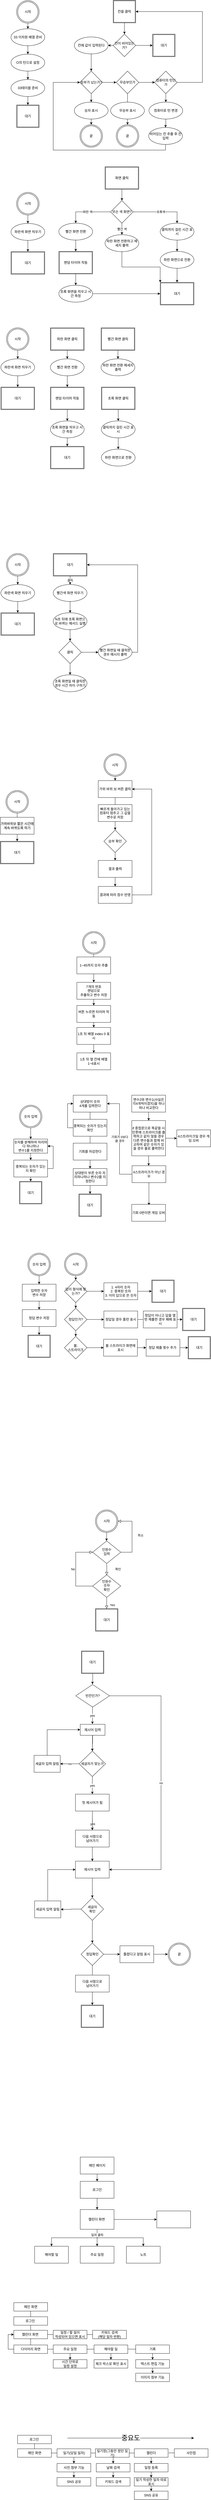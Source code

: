 <mxfile version="17.4.5" type="github">
  <diagram id="C5RBs43oDa-KdzZeNtuy" name="Page-1">
    <mxGraphModel dx="923" dy="7389" grid="1" gridSize="10" guides="1" tooltips="1" connect="1" arrows="1" fold="1" page="1" pageScale="1" pageWidth="827" pageHeight="1169" math="0" shadow="0">
      <root>
        <mxCell id="WIyWlLk6GJQsqaUBKTNV-0" />
        <mxCell id="WIyWlLk6GJQsqaUBKTNV-1" parent="WIyWlLk6GJQsqaUBKTNV-0" />
        <mxCell id="WIyWlLk6GJQsqaUBKTNV-4" value="확인" style="rounded=0;html=1;jettySize=auto;orthogonalLoop=1;fontSize=11;endArrow=block;endFill=0;endSize=8;strokeWidth=1;shadow=0;labelBackgroundColor=none;edgeStyle=orthogonalEdgeStyle;" parent="WIyWlLk6GJQsqaUBKTNV-1" edge="1">
          <mxGeometry x="-0.05" y="40" relative="1" as="geometry">
            <mxPoint as="offset" />
            <mxPoint x="400" y="-379" as="sourcePoint" />
            <mxPoint x="400" y="-339" as="targetPoint" />
          </mxGeometry>
        </mxCell>
        <mxCell id="WIyWlLk6GJQsqaUBKTNV-5" value="취소" style="edgeStyle=orthogonalEdgeStyle;rounded=0;html=1;jettySize=auto;orthogonalLoop=1;fontSize=11;endArrow=block;endFill=0;endSize=8;strokeWidth=1;shadow=0;labelBackgroundColor=none;" parent="WIyWlLk6GJQsqaUBKTNV-1" source="WIyWlLk6GJQsqaUBKTNV-6" target="Jx9qp8K9fujIyzVr_CGY-1" edge="1">
          <mxGeometry y="-30" relative="1" as="geometry">
            <mxPoint as="offset" />
            <mxPoint x="450" y="-540" as="targetPoint" />
            <Array as="points">
              <mxPoint x="490" y="-420" />
              <mxPoint x="490" y="-530" />
            </Array>
          </mxGeometry>
        </mxCell>
        <mxCell id="WIyWlLk6GJQsqaUBKTNV-6" value="인원수&lt;br&gt;입력" style="rhombus;whiteSpace=wrap;html=1;shadow=0;fontFamily=Helvetica;fontSize=12;align=center;strokeWidth=1;spacing=6;spacingTop=-4;" parent="WIyWlLk6GJQsqaUBKTNV-1" vertex="1">
          <mxGeometry x="350" y="-460" width="100" height="80" as="geometry" />
        </mxCell>
        <mxCell id="WIyWlLk6GJQsqaUBKTNV-8" value="Yes" style="rounded=0;html=1;jettySize=auto;orthogonalLoop=1;fontSize=11;endArrow=block;endFill=0;endSize=8;strokeWidth=1;shadow=0;labelBackgroundColor=none;edgeStyle=orthogonalEdgeStyle;" parent="WIyWlLk6GJQsqaUBKTNV-1" source="WIyWlLk6GJQsqaUBKTNV-10" edge="1">
          <mxGeometry x="0.333" y="20" relative="1" as="geometry">
            <mxPoint as="offset" />
            <mxPoint x="400" y="-220" as="targetPoint" />
          </mxGeometry>
        </mxCell>
        <mxCell id="WIyWlLk6GJQsqaUBKTNV-9" value="No" style="edgeStyle=orthogonalEdgeStyle;rounded=0;html=1;jettySize=auto;orthogonalLoop=1;fontSize=11;endArrow=block;endFill=0;endSize=8;strokeWidth=1;shadow=0;labelBackgroundColor=none;" parent="WIyWlLk6GJQsqaUBKTNV-1" source="WIyWlLk6GJQsqaUBKTNV-10" target="WIyWlLk6GJQsqaUBKTNV-6" edge="1">
          <mxGeometry y="10" relative="1" as="geometry">
            <mxPoint as="offset" />
            <mxPoint x="260" y="-430" as="targetPoint" />
            <Array as="points">
              <mxPoint x="290" y="-300" />
              <mxPoint x="290" y="-420" />
            </Array>
          </mxGeometry>
        </mxCell>
        <mxCell id="WIyWlLk6GJQsqaUBKTNV-10" value="인원수&lt;br&gt;숫자&lt;br&gt;확인" style="rhombus;whiteSpace=wrap;html=1;shadow=0;fontFamily=Helvetica;fontSize=12;align=center;strokeWidth=1;spacing=6;spacingTop=-4;" parent="WIyWlLk6GJQsqaUBKTNV-1" vertex="1">
          <mxGeometry x="350" y="-340" width="100" height="80" as="geometry" />
        </mxCell>
        <mxCell id="Jx9qp8K9fujIyzVr_CGY-1" value="시작" style="ellipse;shape=doubleEllipse;whiteSpace=wrap;html=1;aspect=fixed;" parent="WIyWlLk6GJQsqaUBKTNV-1" vertex="1">
          <mxGeometry x="360" y="-570" width="80" height="80" as="geometry" />
        </mxCell>
        <mxCell id="Jx9qp8K9fujIyzVr_CGY-2" value="" style="endArrow=classic;html=1;rounded=0;" parent="WIyWlLk6GJQsqaUBKTNV-1" edge="1">
          <mxGeometry width="50" height="50" relative="1" as="geometry">
            <mxPoint x="400" y="-490" as="sourcePoint" />
            <mxPoint x="399.5" y="-460" as="targetPoint" />
            <Array as="points">
              <mxPoint x="399.5" y="-470" />
            </Array>
          </mxGeometry>
        </mxCell>
        <mxCell id="Jx9qp8K9fujIyzVr_CGY-6" value="대기" style="shape=ext;double=1;whiteSpace=wrap;html=1;aspect=fixed;" parent="WIyWlLk6GJQsqaUBKTNV-1" vertex="1">
          <mxGeometry x="360" y="-220" width="80" height="80" as="geometry" />
        </mxCell>
        <mxCell id="Jx9qp8K9fujIyzVr_CGY-57" style="edgeStyle=orthogonalEdgeStyle;rounded=0;jumpSize=7;orthogonalLoop=1;jettySize=auto;html=1;" parent="WIyWlLk6GJQsqaUBKTNV-1" edge="1">
          <mxGeometry relative="1" as="geometry">
            <mxPoint x="349" y="285" as="targetPoint" />
            <mxPoint x="349.41" y="229" as="sourcePoint" />
            <Array as="points">
              <mxPoint x="349" y="245" />
              <mxPoint x="349" y="245" />
            </Array>
          </mxGeometry>
        </mxCell>
        <mxCell id="Jx9qp8K9fujIyzVr_CGY-64" value="" style="edgeStyle=orthogonalEdgeStyle;rounded=0;jumpSize=7;orthogonalLoop=1;jettySize=auto;html=1;" parent="WIyWlLk6GJQsqaUBKTNV-1" source="Jx9qp8K9fujIyzVr_CGY-12" target="Jx9qp8K9fujIyzVr_CGY-58" edge="1">
          <mxGeometry relative="1" as="geometry" />
        </mxCell>
        <mxCell id="Jx9qp8K9fujIyzVr_CGY-12" value="제시어 입력" style="whiteSpace=wrap;html=1;" parent="WIyWlLk6GJQsqaUBKTNV-1" vertex="1">
          <mxGeometry x="306" y="190" width="88" height="39" as="geometry" />
        </mxCell>
        <mxCell id="Jx9qp8K9fujIyzVr_CGY-31" value="yes" style="edgeStyle=orthogonalEdgeStyle;rounded=0;orthogonalLoop=1;jettySize=auto;html=1;" parent="WIyWlLk6GJQsqaUBKTNV-1" edge="1">
          <mxGeometry relative="1" as="geometry">
            <mxPoint x="349.41" y="129" as="sourcePoint" />
            <mxPoint x="349.41" y="189" as="targetPoint" />
          </mxGeometry>
        </mxCell>
        <mxCell id="Jx9qp8K9fujIyzVr_CGY-48" value="대기" style="shape=ext;double=1;whiteSpace=wrap;html=1;aspect=fixed;" parent="WIyWlLk6GJQsqaUBKTNV-1" vertex="1">
          <mxGeometry x="310" y="-70" width="80" height="80" as="geometry" />
        </mxCell>
        <mxCell id="Jx9qp8K9fujIyzVr_CGY-52" value="" style="edgeStyle=orthogonalEdgeStyle;rounded=0;orthogonalLoop=1;jettySize=auto;html=1;jumpSize=7;" parent="WIyWlLk6GJQsqaUBKTNV-1" edge="1">
          <mxGeometry x="1" y="33" relative="1" as="geometry">
            <mxPoint x="350.35" y="10" as="sourcePoint" />
            <mxPoint x="349.409" y="48" as="targetPoint" />
            <Array as="points">
              <mxPoint x="349.35" y="40" />
            </Array>
            <mxPoint y="4" as="offset" />
          </mxGeometry>
        </mxCell>
        <mxCell id="Jx9qp8K9fujIyzVr_CGY-56" value="빈칸인가?" style="rhombus;whiteSpace=wrap;html=1;" parent="WIyWlLk6GJQsqaUBKTNV-1" vertex="1">
          <mxGeometry x="290" y="49" width="120" height="80" as="geometry" />
        </mxCell>
        <mxCell id="Jx9qp8K9fujIyzVr_CGY-63" value="no" style="edgeStyle=orthogonalEdgeStyle;rounded=0;jumpSize=7;orthogonalLoop=1;jettySize=auto;html=1;" parent="WIyWlLk6GJQsqaUBKTNV-1" source="Jx9qp8K9fujIyzVr_CGY-58" target="Jx9qp8K9fujIyzVr_CGY-62" edge="1">
          <mxGeometry relative="1" as="geometry" />
        </mxCell>
        <mxCell id="Jx9qp8K9fujIyzVr_CGY-79" value="yes" style="edgeStyle=orthogonalEdgeStyle;rounded=0;jumpSize=7;orthogonalLoop=1;jettySize=auto;html=1;" parent="WIyWlLk6GJQsqaUBKTNV-1" source="Jx9qp8K9fujIyzVr_CGY-58" target="Jx9qp8K9fujIyzVr_CGY-78" edge="1">
          <mxGeometry relative="1" as="geometry" />
        </mxCell>
        <mxCell id="Jx9qp8K9fujIyzVr_CGY-58" value="세글자가 맞는가" style="rhombus;whiteSpace=wrap;html=1;" parent="WIyWlLk6GJQsqaUBKTNV-1" vertex="1">
          <mxGeometry x="302" y="285" width="94" height="90" as="geometry" />
        </mxCell>
        <mxCell id="Jx9qp8K9fujIyzVr_CGY-59" value="no" style="edgeStyle=orthogonalEdgeStyle;rounded=0;orthogonalLoop=1;jettySize=auto;html=1;exitX=1;exitY=0.5;exitDx=0;exitDy=0;entryX=1;entryY=0.5;entryDx=0;entryDy=0;" parent="WIyWlLk6GJQsqaUBKTNV-1" source="Jx9qp8K9fujIyzVr_CGY-56" target="Jx9qp8K9fujIyzVr_CGY-82" edge="1">
          <mxGeometry relative="1" as="geometry">
            <mxPoint x="530.0" y="85" as="sourcePoint" />
            <mxPoint x="522" y="701" as="targetPoint" />
            <Array as="points">
              <mxPoint x="593" y="89" />
              <mxPoint x="593" y="705" />
            </Array>
          </mxGeometry>
        </mxCell>
        <mxCell id="Jx9qp8K9fujIyzVr_CGY-68" value="yes" style="edgeStyle=orthogonalEdgeStyle;rounded=0;jumpSize=7;orthogonalLoop=1;jettySize=auto;html=1;" parent="WIyWlLk6GJQsqaUBKTNV-1" target="Jx9qp8K9fujIyzVr_CGY-67" edge="1">
          <mxGeometry relative="1" as="geometry">
            <mxPoint x="349" y="520" as="sourcePoint" />
          </mxGeometry>
        </mxCell>
        <mxCell id="Jx9qp8K9fujIyzVr_CGY-62" value="세글자 입력 알림" style="whiteSpace=wrap;html=1;" parent="WIyWlLk6GJQsqaUBKTNV-1" vertex="1">
          <mxGeometry x="142" y="300" width="93" height="60" as="geometry" />
        </mxCell>
        <mxCell id="Jx9qp8K9fujIyzVr_CGY-65" value="" style="edgeStyle=orthogonalEdgeStyle;rounded=0;orthogonalLoop=1;jettySize=auto;html=1;exitX=0.5;exitY=0;exitDx=0;exitDy=0;" parent="WIyWlLk6GJQsqaUBKTNV-1" source="Jx9qp8K9fujIyzVr_CGY-62" target="Jx9qp8K9fujIyzVr_CGY-12" edge="1">
          <mxGeometry relative="1" as="geometry">
            <mxPoint x="181" y="295" as="sourcePoint" />
            <mxPoint x="295" y="215" as="targetPoint" />
            <Array as="points">
              <mxPoint x="189" y="209" />
            </Array>
          </mxGeometry>
        </mxCell>
        <mxCell id="Jx9qp8K9fujIyzVr_CGY-83" value="" style="edgeStyle=orthogonalEdgeStyle;rounded=0;jumpSize=7;orthogonalLoop=1;jettySize=auto;html=1;" parent="WIyWlLk6GJQsqaUBKTNV-1" source="Jx9qp8K9fujIyzVr_CGY-67" target="Jx9qp8K9fujIyzVr_CGY-82" edge="1">
          <mxGeometry relative="1" as="geometry" />
        </mxCell>
        <mxCell id="Jx9qp8K9fujIyzVr_CGY-67" value="다음 사람으로 &lt;br&gt;넘어가기" style="whiteSpace=wrap;html=1;" parent="WIyWlLk6GJQsqaUBKTNV-1" vertex="1">
          <mxGeometry x="289" y="565" width="120" height="60" as="geometry" />
        </mxCell>
        <mxCell id="Jx9qp8K9fujIyzVr_CGY-81" value="" style="edgeStyle=orthogonalEdgeStyle;rounded=0;jumpSize=7;orthogonalLoop=1;jettySize=auto;html=1;" parent="WIyWlLk6GJQsqaUBKTNV-1" source="Jx9qp8K9fujIyzVr_CGY-78" target="Jx9qp8K9fujIyzVr_CGY-67" edge="1">
          <mxGeometry relative="1" as="geometry" />
        </mxCell>
        <mxCell id="Jx9qp8K9fujIyzVr_CGY-78" value="첫 제시어가 됨" style="whiteSpace=wrap;html=1;" parent="WIyWlLk6GJQsqaUBKTNV-1" vertex="1">
          <mxGeometry x="289" y="437.5" width="120" height="60" as="geometry" />
        </mxCell>
        <mxCell id="Jx9qp8K9fujIyzVr_CGY-85" value="" style="edgeStyle=orthogonalEdgeStyle;rounded=0;jumpSize=7;orthogonalLoop=1;jettySize=auto;html=1;" parent="WIyWlLk6GJQsqaUBKTNV-1" source="Jx9qp8K9fujIyzVr_CGY-82" target="Jx9qp8K9fujIyzVr_CGY-84" edge="1">
          <mxGeometry relative="1" as="geometry" />
        </mxCell>
        <mxCell id="Jx9qp8K9fujIyzVr_CGY-82" value="제시어 입력" style="whiteSpace=wrap;html=1;" parent="WIyWlLk6GJQsqaUBKTNV-1" vertex="1">
          <mxGeometry x="289" y="675" width="120" height="60" as="geometry" />
        </mxCell>
        <mxCell id="Jx9qp8K9fujIyzVr_CGY-91" value="" style="edgeStyle=orthogonalEdgeStyle;rounded=0;jumpSize=7;orthogonalLoop=1;jettySize=auto;html=1;" parent="WIyWlLk6GJQsqaUBKTNV-1" source="Jx9qp8K9fujIyzVr_CGY-84" target="Jx9qp8K9fujIyzVr_CGY-90" edge="1">
          <mxGeometry relative="1" as="geometry" />
        </mxCell>
        <mxCell id="Jx9qp8K9fujIyzVr_CGY-84" value="세글자&lt;br&gt;확인" style="rhombus;whiteSpace=wrap;html=1;" parent="WIyWlLk6GJQsqaUBKTNV-1" vertex="1">
          <mxGeometry x="309" y="805" width="80" height="80" as="geometry" />
        </mxCell>
        <mxCell id="Jx9qp8K9fujIyzVr_CGY-87" value="" style="edgeStyle=orthogonalEdgeStyle;rounded=0;jumpSize=7;orthogonalLoop=1;jettySize=auto;html=1;exitX=0;exitY=0.5;exitDx=0;exitDy=0;entryX=1;entryY=0.5;entryDx=0;entryDy=0;" parent="WIyWlLk6GJQsqaUBKTNV-1" source="Jx9qp8K9fujIyzVr_CGY-84" target="Jx9qp8K9fujIyzVr_CGY-86" edge="1">
          <mxGeometry relative="1" as="geometry">
            <mxPoint x="292" y="855" as="targetPoint" />
          </mxGeometry>
        </mxCell>
        <mxCell id="Jx9qp8K9fujIyzVr_CGY-89" value="" style="edgeStyle=orthogonalEdgeStyle;rounded=0;jumpSize=7;orthogonalLoop=1;jettySize=auto;html=1;entryX=0;entryY=0.5;entryDx=0;entryDy=0;" parent="WIyWlLk6GJQsqaUBKTNV-1" source="Jx9qp8K9fujIyzVr_CGY-86" target="Jx9qp8K9fujIyzVr_CGY-82" edge="1">
          <mxGeometry relative="1" as="geometry">
            <mxPoint x="191" y="695" as="targetPoint" />
            <Array as="points">
              <mxPoint x="191" y="705" />
            </Array>
          </mxGeometry>
        </mxCell>
        <mxCell id="Jx9qp8K9fujIyzVr_CGY-86" value="세글자 입력 알림" style="whiteSpace=wrap;html=1;" parent="WIyWlLk6GJQsqaUBKTNV-1" vertex="1">
          <mxGeometry x="144" y="816" width="93" height="60" as="geometry" />
        </mxCell>
        <mxCell id="Jx9qp8K9fujIyzVr_CGY-94" value="" style="edgeStyle=orthogonalEdgeStyle;rounded=0;jumpSize=7;orthogonalLoop=1;jettySize=auto;html=1;" parent="WIyWlLk6GJQsqaUBKTNV-1" source="Jx9qp8K9fujIyzVr_CGY-90" target="Jx9qp8K9fujIyzVr_CGY-93" edge="1">
          <mxGeometry relative="1" as="geometry" />
        </mxCell>
        <mxCell id="Jx9qp8K9fujIyzVr_CGY-97" value="" style="edgeStyle=orthogonalEdgeStyle;rounded=0;jumpSize=7;orthogonalLoop=1;jettySize=auto;html=1;" parent="WIyWlLk6GJQsqaUBKTNV-1" source="Jx9qp8K9fujIyzVr_CGY-90" target="Jx9qp8K9fujIyzVr_CGY-96" edge="1">
          <mxGeometry relative="1" as="geometry" />
        </mxCell>
        <mxCell id="Jx9qp8K9fujIyzVr_CGY-90" value="정답확인" style="rhombus;whiteSpace=wrap;html=1;" parent="WIyWlLk6GJQsqaUBKTNV-1" vertex="1">
          <mxGeometry x="309" y="965" width="80" height="80" as="geometry" />
        </mxCell>
        <mxCell id="Jx9qp8K9fujIyzVr_CGY-92" style="edgeStyle=orthogonalEdgeStyle;rounded=0;jumpSize=7;orthogonalLoop=1;jettySize=auto;html=1;exitX=1;exitY=0.5;exitDx=0;exitDy=0;entryX=0;entryY=0.5;entryDx=0;entryDy=0;" parent="WIyWlLk6GJQsqaUBKTNV-1" source="Jx9qp8K9fujIyzVr_CGY-93" edge="1">
          <mxGeometry relative="1" as="geometry">
            <mxPoint x="617" y="1005" as="targetPoint" />
          </mxGeometry>
        </mxCell>
        <mxCell id="Jx9qp8K9fujIyzVr_CGY-93" value="틀렸다고 알림 표시" style="whiteSpace=wrap;html=1;" parent="WIyWlLk6GJQsqaUBKTNV-1" vertex="1">
          <mxGeometry x="447" y="975" width="120" height="60" as="geometry" />
        </mxCell>
        <mxCell id="Jx9qp8K9fujIyzVr_CGY-95" value="끝" style="ellipse;shape=doubleEllipse;whiteSpace=wrap;html=1;aspect=fixed;" parent="WIyWlLk6GJQsqaUBKTNV-1" vertex="1">
          <mxGeometry x="618" y="965" width="80" height="80" as="geometry" />
        </mxCell>
        <mxCell id="Jx9qp8K9fujIyzVr_CGY-96" value="대기" style="shape=ext;double=1;whiteSpace=wrap;html=1;aspect=fixed;" parent="WIyWlLk6GJQsqaUBKTNV-1" vertex="1">
          <mxGeometry x="309" y="1185" width="80" height="80" as="geometry" />
        </mxCell>
        <mxCell id="Jx9qp8K9fujIyzVr_CGY-100" value="다음 사람으로 &lt;br&gt;넘어가기" style="whiteSpace=wrap;html=1;" parent="WIyWlLk6GJQsqaUBKTNV-1" vertex="1">
          <mxGeometry x="289" y="1079" width="120" height="60" as="geometry" />
        </mxCell>
        <mxCell id="d3xCL4Mi3Z7fb9esIkNW-31" style="edgeStyle=orthogonalEdgeStyle;rounded=0;orthogonalLoop=1;jettySize=auto;html=1;exitX=0.5;exitY=1;exitDx=0;exitDy=0;entryX=0.5;entryY=0;entryDx=0;entryDy=0;" parent="WIyWlLk6GJQsqaUBKTNV-1" source="d3xCL4Mi3Z7fb9esIkNW-1" target="d3xCL4Mi3Z7fb9esIkNW-2" edge="1">
          <mxGeometry relative="1" as="geometry" />
        </mxCell>
        <mxCell id="d3xCL4Mi3Z7fb9esIkNW-1" value="숫자 입력" style="ellipse;shape=doubleEllipse;whiteSpace=wrap;html=1;aspect=fixed;" parent="WIyWlLk6GJQsqaUBKTNV-1" vertex="1">
          <mxGeometry x="90" y="-2004.5" width="80" height="80" as="geometry" />
        </mxCell>
        <mxCell id="d3xCL4Mi3Z7fb9esIkNW-7" style="edgeStyle=orthogonalEdgeStyle;rounded=0;orthogonalLoop=1;jettySize=auto;html=1;exitX=0.588;exitY=0.025;exitDx=0;exitDy=0;entryX=0.5;entryY=0;entryDx=0;entryDy=0;exitPerimeter=0;" parent="WIyWlLk6GJQsqaUBKTNV-1" source="d3xCL4Mi3Z7fb9esIkNW-4" target="d3xCL4Mi3Z7fb9esIkNW-4" edge="1">
          <mxGeometry relative="1" as="geometry" />
        </mxCell>
        <mxCell id="d3xCL4Mi3Z7fb9esIkNW-33" style="edgeStyle=orthogonalEdgeStyle;rounded=0;orthogonalLoop=1;jettySize=auto;html=1;exitX=0.5;exitY=1;exitDx=0;exitDy=0;entryX=0.5;entryY=0;entryDx=0;entryDy=0;" parent="WIyWlLk6GJQsqaUBKTNV-1" source="d3xCL4Mi3Z7fb9esIkNW-2" target="d3xCL4Mi3Z7fb9esIkNW-32" edge="1">
          <mxGeometry relative="1" as="geometry" />
        </mxCell>
        <mxCell id="d3xCL4Mi3Z7fb9esIkNW-2" value="숫자를 분해하여 자리마다 하나하나&lt;br&gt;변수1를 지정한다" style="whiteSpace=wrap;html=1;" parent="WIyWlLk6GJQsqaUBKTNV-1" vertex="1">
          <mxGeometry x="70" y="-1884.5" width="120" height="50" as="geometry" />
        </mxCell>
        <mxCell id="d3xCL4Mi3Z7fb9esIkNW-4" value="대기" style="shape=ext;double=1;whiteSpace=wrap;html=1;aspect=fixed;" parent="WIyWlLk6GJQsqaUBKTNV-1" vertex="1">
          <mxGeometry x="90" y="-1734.5" width="80" height="80" as="geometry" />
        </mxCell>
        <mxCell id="d3xCL4Mi3Z7fb9esIkNW-10" value="" style="edgeStyle=orthogonalEdgeStyle;rounded=0;orthogonalLoop=1;jettySize=auto;html=1;startArrow=none;" parent="WIyWlLk6GJQsqaUBKTNV-1" source="d3xCL4Mi3Z7fb9esIkNW-19" target="d3xCL4Mi3Z7fb9esIkNW-9" edge="1">
          <mxGeometry relative="1" as="geometry" />
        </mxCell>
        <mxCell id="d3xCL4Mi3Z7fb9esIkNW-8" value="상대방이 숫자 &lt;br&gt;4개를 입력한다" style="whiteSpace=wrap;html=1;" parent="WIyWlLk6GJQsqaUBKTNV-1" vertex="1">
          <mxGeometry x="281" y="-2040" width="120" height="60" as="geometry" />
        </mxCell>
        <mxCell id="d3xCL4Mi3Z7fb9esIkNW-12" style="edgeStyle=orthogonalEdgeStyle;rounded=0;orthogonalLoop=1;jettySize=auto;html=1;exitX=0.5;exitY=1;exitDx=0;exitDy=0;entryX=0.5;entryY=0;entryDx=0;entryDy=0;" parent="WIyWlLk6GJQsqaUBKTNV-1" source="d3xCL4Mi3Z7fb9esIkNW-9" target="d3xCL4Mi3Z7fb9esIkNW-11" edge="1">
          <mxGeometry relative="1" as="geometry" />
        </mxCell>
        <mxCell id="d3xCL4Mi3Z7fb9esIkNW-9" value="상대방이 부른 숫자 자리하나하나 변수2를 지정한다" style="whiteSpace=wrap;html=1;" parent="WIyWlLk6GJQsqaUBKTNV-1" vertex="1">
          <mxGeometry x="281" y="-1780" width="120" height="60" as="geometry" />
        </mxCell>
        <mxCell id="d3xCL4Mi3Z7fb9esIkNW-11" value="대기" style="shape=ext;double=1;whiteSpace=wrap;html=1;aspect=fixed;" parent="WIyWlLk6GJQsqaUBKTNV-1" vertex="1">
          <mxGeometry x="301" y="-1690" width="80" height="80" as="geometry" />
        </mxCell>
        <mxCell id="d3xCL4Mi3Z7fb9esIkNW-15" value="" style="edgeStyle=orthogonalEdgeStyle;rounded=0;orthogonalLoop=1;jettySize=auto;html=1;" parent="WIyWlLk6GJQsqaUBKTNV-1" source="d3xCL4Mi3Z7fb9esIkNW-13" target="d3xCL4Mi3Z7fb9esIkNW-14" edge="1">
          <mxGeometry relative="1" as="geometry" />
        </mxCell>
        <mxCell id="d3xCL4Mi3Z7fb9esIkNW-13" value="변수2와 변수1(사실은 각4개씩이겠지)을 하나하나 비교한다" style="whiteSpace=wrap;html=1;" parent="WIyWlLk6GJQsqaUBKTNV-1" vertex="1">
          <mxGeometry x="489" y="-2040" width="120" height="60" as="geometry" />
        </mxCell>
        <mxCell id="d3xCL4Mi3Z7fb9esIkNW-18" value="" style="edgeStyle=orthogonalEdgeStyle;rounded=0;orthogonalLoop=1;jettySize=auto;html=1;" parent="WIyWlLk6GJQsqaUBKTNV-1" source="d3xCL4Mi3Z7fb9esIkNW-14" edge="1">
          <mxGeometry relative="1" as="geometry">
            <mxPoint x="549" y="-1790" as="targetPoint" />
          </mxGeometry>
        </mxCell>
        <mxCell id="d3xCL4Mi3Z7fb9esIkNW-23" style="edgeStyle=orthogonalEdgeStyle;rounded=0;orthogonalLoop=1;jettySize=auto;html=1;exitX=1;exitY=0.5;exitDx=0;exitDy=0;entryX=0;entryY=0.5;entryDx=0;entryDy=0;" parent="WIyWlLk6GJQsqaUBKTNV-1" source="d3xCL4Mi3Z7fb9esIkNW-14" target="d3xCL4Mi3Z7fb9esIkNW-22" edge="1">
          <mxGeometry relative="1" as="geometry" />
        </mxCell>
        <mxCell id="d3xCL4Mi3Z7fb9esIkNW-14" value="if 중첩문으로 똑같을 시 인풋에 스트라이크를 출력하고 같지 않을 경우 다른 변수들과 함께 비교하여 같은 숫자가 있을 경우 볼로 출력한다&lt;br&gt;" style="whiteSpace=wrap;html=1;" parent="WIyWlLk6GJQsqaUBKTNV-1" vertex="1">
          <mxGeometry x="489" y="-1950" width="120" height="125" as="geometry" />
        </mxCell>
        <mxCell id="d3xCL4Mi3Z7fb9esIkNW-19" value="기회를 차감한다" style="whiteSpace=wrap;html=1;" parent="WIyWlLk6GJQsqaUBKTNV-1" vertex="1">
          <mxGeometry x="281" y="-1870" width="120" height="60" as="geometry" />
        </mxCell>
        <mxCell id="d3xCL4Mi3Z7fb9esIkNW-20" value="" style="edgeStyle=orthogonalEdgeStyle;rounded=0;orthogonalLoop=1;jettySize=auto;html=1;endArrow=none;" parent="WIyWlLk6GJQsqaUBKTNV-1" source="d3xCL4Mi3Z7fb9esIkNW-8" target="d3xCL4Mi3Z7fb9esIkNW-19" edge="1">
          <mxGeometry relative="1" as="geometry">
            <mxPoint x="341" y="-1980" as="sourcePoint" />
            <mxPoint x="341" y="-1800" as="targetPoint" />
          </mxGeometry>
        </mxCell>
        <mxCell id="d3xCL4Mi3Z7fb9esIkNW-22" value="4스트라이크일 경우 게임 오버" style="whiteSpace=wrap;html=1;" parent="WIyWlLk6GJQsqaUBKTNV-1" vertex="1">
          <mxGeometry x="649" y="-1917" width="120" height="60" as="geometry" />
        </mxCell>
        <mxCell id="d3xCL4Mi3Z7fb9esIkNW-26" value="" style="edgeStyle=orthogonalEdgeStyle;rounded=0;orthogonalLoop=1;jettySize=auto;html=1;" parent="WIyWlLk6GJQsqaUBKTNV-1" source="d3xCL4Mi3Z7fb9esIkNW-24" edge="1">
          <mxGeometry relative="1" as="geometry">
            <mxPoint x="550" y="-1650" as="targetPoint" />
          </mxGeometry>
        </mxCell>
        <mxCell id="d3xCL4Mi3Z7fb9esIkNW-27" value="기회가 0보다&lt;br&gt;클 경우" style="edgeStyle=orthogonalEdgeStyle;rounded=0;orthogonalLoop=1;jettySize=auto;html=1;exitX=0;exitY=0.5;exitDx=0;exitDy=0;entryX=1;entryY=0.5;entryDx=0;entryDy=0;" parent="WIyWlLk6GJQsqaUBKTNV-1" source="d3xCL4Mi3Z7fb9esIkNW-24" target="d3xCL4Mi3Z7fb9esIkNW-8" edge="1">
          <mxGeometry relative="1" as="geometry" />
        </mxCell>
        <mxCell id="d3xCL4Mi3Z7fb9esIkNW-24" value="4스트라이크가 아닌 경우" style="whiteSpace=wrap;html=1;" parent="WIyWlLk6GJQsqaUBKTNV-1" vertex="1">
          <mxGeometry x="490" y="-1790" width="120" height="60" as="geometry" />
        </mxCell>
        <mxCell id="d3xCL4Mi3Z7fb9esIkNW-25" value="기회 0번이면 게임 오버" style="whiteSpace=wrap;html=1;" parent="WIyWlLk6GJQsqaUBKTNV-1" vertex="1">
          <mxGeometry x="489" y="-1653" width="120" height="60" as="geometry" />
        </mxCell>
        <mxCell id="d3xCL4Mi3Z7fb9esIkNW-34" style="edgeStyle=orthogonalEdgeStyle;rounded=0;orthogonalLoop=1;jettySize=auto;html=1;exitX=0.5;exitY=1;exitDx=0;exitDy=0;entryX=0.5;entryY=0;entryDx=0;entryDy=0;" parent="WIyWlLk6GJQsqaUBKTNV-1" source="d3xCL4Mi3Z7fb9esIkNW-32" target="d3xCL4Mi3Z7fb9esIkNW-4" edge="1">
          <mxGeometry relative="1" as="geometry" />
        </mxCell>
        <mxCell id="d3xCL4Mi3Z7fb9esIkNW-35" style="edgeStyle=orthogonalEdgeStyle;rounded=0;orthogonalLoop=1;jettySize=auto;html=1;exitX=1;exitY=0.5;exitDx=0;exitDy=0;entryX=1;entryY=0.5;entryDx=0;entryDy=0;" parent="WIyWlLk6GJQsqaUBKTNV-1" source="d3xCL4Mi3Z7fb9esIkNW-32" target="d3xCL4Mi3Z7fb9esIkNW-2" edge="1">
          <mxGeometry relative="1" as="geometry" />
        </mxCell>
        <mxCell id="d3xCL4Mi3Z7fb9esIkNW-32" value="중복되는 숫자가 있는 지 확인" style="whiteSpace=wrap;html=1;" parent="WIyWlLk6GJQsqaUBKTNV-1" vertex="1">
          <mxGeometry x="70" y="-1810" width="120" height="60" as="geometry" />
        </mxCell>
        <mxCell id="d3xCL4Mi3Z7fb9esIkNW-37" style="edgeStyle=orthogonalEdgeStyle;rounded=0;orthogonalLoop=1;jettySize=auto;html=1;exitX=0;exitY=0.5;exitDx=0;exitDy=0;entryX=0;entryY=0.5;entryDx=0;entryDy=0;" parent="WIyWlLk6GJQsqaUBKTNV-1" source="d3xCL4Mi3Z7fb9esIkNW-36" target="d3xCL4Mi3Z7fb9esIkNW-8" edge="1">
          <mxGeometry relative="1" as="geometry" />
        </mxCell>
        <mxCell id="d3xCL4Mi3Z7fb9esIkNW-36" value="중복되는 숫자가 있는지 확인" style="whiteSpace=wrap;html=1;" parent="WIyWlLk6GJQsqaUBKTNV-1" vertex="1">
          <mxGeometry x="281" y="-1954.5" width="120" height="60" as="geometry" />
        </mxCell>
        <mxCell id="hEAz7iPvUZJslzS6De8M-3" value="" style="edgeStyle=orthogonalEdgeStyle;rounded=0;orthogonalLoop=1;jettySize=auto;html=1;" parent="WIyWlLk6GJQsqaUBKTNV-1" source="hEAz7iPvUZJslzS6De8M-1" target="hEAz7iPvUZJslzS6De8M-2" edge="1">
          <mxGeometry relative="1" as="geometry" />
        </mxCell>
        <mxCell id="hEAz7iPvUZJslzS6De8M-1" value="숫자 입력" style="ellipse;shape=doubleEllipse;whiteSpace=wrap;html=1;aspect=fixed;" parent="WIyWlLk6GJQsqaUBKTNV-1" vertex="1">
          <mxGeometry x="120" y="-1480" width="80" height="80" as="geometry" />
        </mxCell>
        <mxCell id="hEAz7iPvUZJslzS6De8M-5" style="edgeStyle=orthogonalEdgeStyle;rounded=0;orthogonalLoop=1;jettySize=auto;html=1;exitX=0.5;exitY=1;exitDx=0;exitDy=0;entryX=0.5;entryY=0;entryDx=0;entryDy=0;" parent="WIyWlLk6GJQsqaUBKTNV-1" source="hEAz7iPvUZJslzS6De8M-2" target="hEAz7iPvUZJslzS6De8M-4" edge="1">
          <mxGeometry relative="1" as="geometry" />
        </mxCell>
        <mxCell id="hEAz7iPvUZJslzS6De8M-2" value="입력한 숫자 &lt;br&gt;변수 저장" style="whiteSpace=wrap;html=1;" parent="WIyWlLk6GJQsqaUBKTNV-1" vertex="1">
          <mxGeometry x="100" y="-1370" width="120" height="60" as="geometry" />
        </mxCell>
        <mxCell id="hEAz7iPvUZJslzS6De8M-7" style="edgeStyle=orthogonalEdgeStyle;rounded=0;orthogonalLoop=1;jettySize=auto;html=1;exitX=0.5;exitY=1;exitDx=0;exitDy=0;entryX=0.5;entryY=0;entryDx=0;entryDy=0;" parent="WIyWlLk6GJQsqaUBKTNV-1" source="hEAz7iPvUZJslzS6De8M-4" target="hEAz7iPvUZJslzS6De8M-6" edge="1">
          <mxGeometry relative="1" as="geometry" />
        </mxCell>
        <mxCell id="hEAz7iPvUZJslzS6De8M-4" value="정답 변수 저장" style="whiteSpace=wrap;html=1;" parent="WIyWlLk6GJQsqaUBKTNV-1" vertex="1">
          <mxGeometry x="100" y="-1280" width="120" height="60" as="geometry" />
        </mxCell>
        <mxCell id="hEAz7iPvUZJslzS6De8M-6" value="대기" style="shape=ext;double=1;whiteSpace=wrap;html=1;aspect=fixed;" parent="WIyWlLk6GJQsqaUBKTNV-1" vertex="1">
          <mxGeometry x="120" y="-1190" width="80" height="80" as="geometry" />
        </mxCell>
        <mxCell id="hEAz7iPvUZJslzS6De8M-12" style="edgeStyle=orthogonalEdgeStyle;rounded=0;orthogonalLoop=1;jettySize=auto;html=1;exitX=0.5;exitY=1;exitDx=0;exitDy=0;entryX=0.5;entryY=0;entryDx=0;entryDy=0;" parent="WIyWlLk6GJQsqaUBKTNV-1" source="hEAz7iPvUZJslzS6De8M-8" target="hEAz7iPvUZJslzS6De8M-9" edge="1">
          <mxGeometry relative="1" as="geometry" />
        </mxCell>
        <mxCell id="hEAz7iPvUZJslzS6De8M-8" value="시작" style="ellipse;shape=doubleEllipse;whiteSpace=wrap;html=1;aspect=fixed;" parent="WIyWlLk6GJQsqaUBKTNV-1" vertex="1">
          <mxGeometry x="250" y="-1480" width="80" height="80" as="geometry" />
        </mxCell>
        <mxCell id="hEAz7iPvUZJslzS6De8M-13" style="edgeStyle=orthogonalEdgeStyle;rounded=0;orthogonalLoop=1;jettySize=auto;html=1;exitX=0.5;exitY=1;exitDx=0;exitDy=0;entryX=0.5;entryY=0;entryDx=0;entryDy=0;" parent="WIyWlLk6GJQsqaUBKTNV-1" source="hEAz7iPvUZJslzS6De8M-9" target="hEAz7iPvUZJslzS6De8M-10" edge="1">
          <mxGeometry relative="1" as="geometry" />
        </mxCell>
        <mxCell id="hEAz7iPvUZJslzS6De8M-16" value="" style="edgeStyle=orthogonalEdgeStyle;rounded=0;orthogonalLoop=1;jettySize=auto;html=1;" parent="WIyWlLk6GJQsqaUBKTNV-1" source="hEAz7iPvUZJslzS6De8M-9" target="hEAz7iPvUZJslzS6De8M-15" edge="1">
          <mxGeometry relative="1" as="geometry" />
        </mxCell>
        <mxCell id="hEAz7iPvUZJslzS6De8M-9" value="답이 형식에 맞는가?" style="rhombus;whiteSpace=wrap;html=1;" parent="WIyWlLk6GJQsqaUBKTNV-1" vertex="1">
          <mxGeometry x="250" y="-1385" width="80" height="80" as="geometry" />
        </mxCell>
        <mxCell id="hEAz7iPvUZJslzS6De8M-14" style="edgeStyle=orthogonalEdgeStyle;rounded=0;orthogonalLoop=1;jettySize=auto;html=1;exitX=0.5;exitY=1;exitDx=0;exitDy=0;entryX=0.5;entryY=0;entryDx=0;entryDy=0;" parent="WIyWlLk6GJQsqaUBKTNV-1" source="hEAz7iPvUZJslzS6De8M-10" target="hEAz7iPvUZJslzS6De8M-11" edge="1">
          <mxGeometry relative="1" as="geometry" />
        </mxCell>
        <mxCell id="hEAz7iPvUZJslzS6De8M-20" value="" style="edgeStyle=orthogonalEdgeStyle;rounded=0;orthogonalLoop=1;jettySize=auto;html=1;" parent="WIyWlLk6GJQsqaUBKTNV-1" source="hEAz7iPvUZJslzS6De8M-10" target="hEAz7iPvUZJslzS6De8M-19" edge="1">
          <mxGeometry relative="1" as="geometry" />
        </mxCell>
        <mxCell id="hEAz7iPvUZJslzS6De8M-10" value="정답인가?" style="rhombus;whiteSpace=wrap;html=1;" parent="WIyWlLk6GJQsqaUBKTNV-1" vertex="1">
          <mxGeometry x="250" y="-1285" width="80" height="80" as="geometry" />
        </mxCell>
        <mxCell id="hEAz7iPvUZJslzS6De8M-26" style="edgeStyle=orthogonalEdgeStyle;rounded=0;orthogonalLoop=1;jettySize=auto;html=1;exitX=1;exitY=0.5;exitDx=0;exitDy=0;entryX=0;entryY=0.5;entryDx=0;entryDy=0;" parent="WIyWlLk6GJQsqaUBKTNV-1" source="hEAz7iPvUZJslzS6De8M-11" target="hEAz7iPvUZJslzS6De8M-25" edge="1">
          <mxGeometry relative="1" as="geometry" />
        </mxCell>
        <mxCell id="hEAz7iPvUZJslzS6De8M-11" value="볼, &lt;br&gt;스트라이크" style="rhombus;whiteSpace=wrap;html=1;" parent="WIyWlLk6GJQsqaUBKTNV-1" vertex="1">
          <mxGeometry x="250" y="-1185" width="80" height="80" as="geometry" />
        </mxCell>
        <mxCell id="hEAz7iPvUZJslzS6De8M-18" style="edgeStyle=orthogonalEdgeStyle;rounded=0;orthogonalLoop=1;jettySize=auto;html=1;exitX=1;exitY=0.5;exitDx=0;exitDy=0;entryX=0;entryY=0.5;entryDx=0;entryDy=0;" parent="WIyWlLk6GJQsqaUBKTNV-1" source="hEAz7iPvUZJslzS6De8M-15" target="hEAz7iPvUZJslzS6De8M-17" edge="1">
          <mxGeometry relative="1" as="geometry" />
        </mxCell>
        <mxCell id="hEAz7iPvUZJslzS6De8M-15" value="1. 4자리 숫자&lt;br&gt;2. 중복된 숫자&lt;br&gt;3. 이미 답으로 쓴 숫자" style="whiteSpace=wrap;html=1;" parent="WIyWlLk6GJQsqaUBKTNV-1" vertex="1">
          <mxGeometry x="390" y="-1375" width="120" height="60" as="geometry" />
        </mxCell>
        <mxCell id="hEAz7iPvUZJslzS6De8M-17" value="대기" style="shape=ext;double=1;whiteSpace=wrap;html=1;aspect=fixed;" parent="WIyWlLk6GJQsqaUBKTNV-1" vertex="1">
          <mxGeometry x="560" y="-1385" width="80" height="80" as="geometry" />
        </mxCell>
        <mxCell id="hEAz7iPvUZJslzS6De8M-22" style="edgeStyle=orthogonalEdgeStyle;rounded=0;orthogonalLoop=1;jettySize=auto;html=1;exitX=1;exitY=0.5;exitDx=0;exitDy=0;entryX=0;entryY=0.5;entryDx=0;entryDy=0;" parent="WIyWlLk6GJQsqaUBKTNV-1" source="hEAz7iPvUZJslzS6De8M-19" target="hEAz7iPvUZJslzS6De8M-21" edge="1">
          <mxGeometry relative="1" as="geometry" />
        </mxCell>
        <mxCell id="hEAz7iPvUZJslzS6De8M-19" value="정답일 경우 홈런 표시" style="whiteSpace=wrap;html=1;" parent="WIyWlLk6GJQsqaUBKTNV-1" vertex="1">
          <mxGeometry x="390" y="-1275" width="120" height="60" as="geometry" />
        </mxCell>
        <mxCell id="hEAz7iPvUZJslzS6De8M-21" value="대기" style="shape=ext;double=1;whiteSpace=wrap;html=1;aspect=fixed;" parent="WIyWlLk6GJQsqaUBKTNV-1" vertex="1">
          <mxGeometry x="669" y="-1285" width="80" height="80" as="geometry" />
        </mxCell>
        <mxCell id="hEAz7iPvUZJslzS6De8M-24" value="정답이 아니고 답을 열번 제출한 경우 패배 표시" style="whiteSpace=wrap;html=1;" parent="WIyWlLk6GJQsqaUBKTNV-1" vertex="1">
          <mxGeometry x="530" y="-1275" width="120" height="60" as="geometry" />
        </mxCell>
        <mxCell id="hEAz7iPvUZJslzS6De8M-28" value="" style="edgeStyle=orthogonalEdgeStyle;rounded=0;orthogonalLoop=1;jettySize=auto;html=1;" parent="WIyWlLk6GJQsqaUBKTNV-1" source="hEAz7iPvUZJslzS6De8M-25" target="hEAz7iPvUZJslzS6De8M-27" edge="1">
          <mxGeometry relative="1" as="geometry" />
        </mxCell>
        <mxCell id="hEAz7iPvUZJslzS6De8M-25" value="볼 스트라이크 화면에 표시" style="whiteSpace=wrap;html=1;" parent="WIyWlLk6GJQsqaUBKTNV-1" vertex="1">
          <mxGeometry x="389" y="-1175" width="120" height="60" as="geometry" />
        </mxCell>
        <mxCell id="hEAz7iPvUZJslzS6De8M-31" style="edgeStyle=orthogonalEdgeStyle;rounded=0;orthogonalLoop=1;jettySize=auto;html=1;exitX=1;exitY=0.5;exitDx=0;exitDy=0;entryX=0;entryY=0.5;entryDx=0;entryDy=0;" parent="WIyWlLk6GJQsqaUBKTNV-1" source="hEAz7iPvUZJslzS6De8M-27" target="hEAz7iPvUZJslzS6De8M-30" edge="1">
          <mxGeometry relative="1" as="geometry" />
        </mxCell>
        <mxCell id="hEAz7iPvUZJslzS6De8M-27" value="정답 제출 횟수 추가&amp;nbsp;" style="whiteSpace=wrap;html=1;" parent="WIyWlLk6GJQsqaUBKTNV-1" vertex="1">
          <mxGeometry x="540" y="-1175" width="120" height="60" as="geometry" />
        </mxCell>
        <mxCell id="hEAz7iPvUZJslzS6De8M-30" value="대기" style="shape=ext;double=1;whiteSpace=wrap;html=1;aspect=fixed;" parent="WIyWlLk6GJQsqaUBKTNV-1" vertex="1">
          <mxGeometry x="689" y="-1185" width="80" height="80" as="geometry" />
        </mxCell>
        <mxCell id="7-IZVKfv6pDSVNbtoOna-2" value="" style="edgeStyle=orthogonalEdgeStyle;rounded=0;orthogonalLoop=1;jettySize=auto;html=1;" parent="WIyWlLk6GJQsqaUBKTNV-1" source="7-IZVKfv6pDSVNbtoOna-0" target="7-IZVKfv6pDSVNbtoOna-1" edge="1">
          <mxGeometry relative="1" as="geometry" />
        </mxCell>
        <mxCell id="7-IZVKfv6pDSVNbtoOna-0" value="시작" style="ellipse;shape=doubleEllipse;whiteSpace=wrap;html=1;aspect=fixed;" parent="WIyWlLk6GJQsqaUBKTNV-1" vertex="1">
          <mxGeometry x="314" y="-2620" width="80" height="80" as="geometry" />
        </mxCell>
        <mxCell id="7-IZVKfv6pDSVNbtoOna-4" value="" style="edgeStyle=orthogonalEdgeStyle;rounded=0;orthogonalLoop=1;jettySize=auto;html=1;" parent="WIyWlLk6GJQsqaUBKTNV-1" source="7-IZVKfv6pDSVNbtoOna-1" target="7-IZVKfv6pDSVNbtoOna-3" edge="1">
          <mxGeometry relative="1" as="geometry" />
        </mxCell>
        <mxCell id="7-IZVKfv6pDSVNbtoOna-1" value="7개의 번호 &lt;br&gt;랜덤으로&lt;br&gt;추출하고 변수 저장" style="whiteSpace=wrap;html=1;" parent="WIyWlLk6GJQsqaUBKTNV-1" vertex="1">
          <mxGeometry x="294" y="-2440" width="120" height="60" as="geometry" />
        </mxCell>
        <mxCell id="7-IZVKfv6pDSVNbtoOna-6" value="" style="edgeStyle=orthogonalEdgeStyle;rounded=0;orthogonalLoop=1;jettySize=auto;html=1;" parent="WIyWlLk6GJQsqaUBKTNV-1" source="7-IZVKfv6pDSVNbtoOna-3" target="7-IZVKfv6pDSVNbtoOna-5" edge="1">
          <mxGeometry relative="1" as="geometry" />
        </mxCell>
        <mxCell id="7-IZVKfv6pDSVNbtoOna-3" value="버튼 누르면 타이머 작동" style="whiteSpace=wrap;html=1;" parent="WIyWlLk6GJQsqaUBKTNV-1" vertex="1">
          <mxGeometry x="294" y="-2358" width="120" height="60" as="geometry" />
        </mxCell>
        <mxCell id="7-IZVKfv6pDSVNbtoOna-8" value="" style="edgeStyle=orthogonalEdgeStyle;rounded=0;orthogonalLoop=1;jettySize=auto;html=1;" parent="WIyWlLk6GJQsqaUBKTNV-1" source="7-IZVKfv6pDSVNbtoOna-5" target="7-IZVKfv6pDSVNbtoOna-7" edge="1">
          <mxGeometry relative="1" as="geometry" />
        </mxCell>
        <mxCell id="7-IZVKfv6pDSVNbtoOna-5" value="1초 뒤 배열 index 0 표시" style="whiteSpace=wrap;html=1;" parent="WIyWlLk6GJQsqaUBKTNV-1" vertex="1">
          <mxGeometry x="294" y="-2280" width="120" height="60" as="geometry" />
        </mxCell>
        <mxCell id="7-IZVKfv6pDSVNbtoOna-7" value="1초 뒤 옆 칸에 배열 1~6표시" style="whiteSpace=wrap;html=1;" parent="WIyWlLk6GJQsqaUBKTNV-1" vertex="1">
          <mxGeometry x="294" y="-2190" width="120" height="60" as="geometry" />
        </mxCell>
        <mxCell id="7-IZVKfv6pDSVNbtoOna-10" value="1~45까지 숫자 추출" style="whiteSpace=wrap;html=1;" parent="WIyWlLk6GJQsqaUBKTNV-1" vertex="1">
          <mxGeometry x="294" y="-2530" width="120" height="60" as="geometry" />
        </mxCell>
        <mxCell id="4qLmtp8QxGnWEhoYRreZ-2" style="edgeStyle=orthogonalEdgeStyle;rounded=0;orthogonalLoop=1;jettySize=auto;html=1;exitX=0.5;exitY=1;exitDx=0;exitDy=0;entryX=0.5;entryY=0;entryDx=0;entryDy=0;" parent="WIyWlLk6GJQsqaUBKTNV-1" source="4qLmtp8QxGnWEhoYRreZ-0" target="4qLmtp8QxGnWEhoYRreZ-1" edge="1">
          <mxGeometry relative="1" as="geometry" />
        </mxCell>
        <mxCell id="4qLmtp8QxGnWEhoYRreZ-0" value="시작" style="ellipse;shape=doubleEllipse;whiteSpace=wrap;html=1;aspect=fixed;" parent="WIyWlLk6GJQsqaUBKTNV-1" vertex="1">
          <mxGeometry x="42" y="-3120" width="80" height="80" as="geometry" />
        </mxCell>
        <mxCell id="4qLmtp8QxGnWEhoYRreZ-1" value="대기" style="shape=ext;double=1;rounded=0;whiteSpace=wrap;html=1;" parent="WIyWlLk6GJQsqaUBKTNV-1" vertex="1">
          <mxGeometry x="22" y="-2940" width="120" height="80" as="geometry" />
        </mxCell>
        <mxCell id="4qLmtp8QxGnWEhoYRreZ-4" value="&#xa;&#xa;&lt;span style=&quot;color: rgb(0, 0, 0); font-family: helvetica; font-size: 12px; font-style: normal; font-weight: 400; letter-spacing: normal; text-align: center; text-indent: 0px; text-transform: none; word-spacing: 0px; background-color: rgb(248, 249, 250); display: inline; float: none;&quot;&gt;가위바위보 짧은 시간에 계속 바뀌도록 하기&lt;/span&gt;&#xa;&#xa;" style="rounded=0;whiteSpace=wrap;html=1;" parent="WIyWlLk6GJQsqaUBKTNV-1" vertex="1">
          <mxGeometry x="22" y="-3025" width="120" height="60" as="geometry" />
        </mxCell>
        <mxCell id="4qLmtp8QxGnWEhoYRreZ-7" value="" style="edgeStyle=orthogonalEdgeStyle;rounded=0;orthogonalLoop=1;jettySize=auto;html=1;" parent="WIyWlLk6GJQsqaUBKTNV-1" source="4qLmtp8QxGnWEhoYRreZ-5" target="4qLmtp8QxGnWEhoYRreZ-6" edge="1">
          <mxGeometry relative="1" as="geometry" />
        </mxCell>
        <mxCell id="4qLmtp8QxGnWEhoYRreZ-5" value="시작" style="ellipse;shape=doubleEllipse;whiteSpace=wrap;html=1;aspect=fixed;" parent="WIyWlLk6GJQsqaUBKTNV-1" vertex="1">
          <mxGeometry x="390" y="-3250" width="80" height="80" as="geometry" />
        </mxCell>
        <mxCell id="4qLmtp8QxGnWEhoYRreZ-9" value="" style="edgeStyle=orthogonalEdgeStyle;rounded=0;orthogonalLoop=1;jettySize=auto;html=1;startArrow=none;" parent="WIyWlLk6GJQsqaUBKTNV-1" source="4qLmtp8QxGnWEhoYRreZ-25" target="4qLmtp8QxGnWEhoYRreZ-8" edge="1">
          <mxGeometry relative="1" as="geometry" />
        </mxCell>
        <mxCell id="4qLmtp8QxGnWEhoYRreZ-6" value="가위 바위 보 버튼 클릭" style="whiteSpace=wrap;html=1;" parent="WIyWlLk6GJQsqaUBKTNV-1" vertex="1">
          <mxGeometry x="370" y="-3155" width="120" height="60" as="geometry" />
        </mxCell>
        <mxCell id="4qLmtp8QxGnWEhoYRreZ-22" style="edgeStyle=orthogonalEdgeStyle;rounded=0;orthogonalLoop=1;jettySize=auto;html=1;exitX=0.5;exitY=1;exitDx=0;exitDy=0;entryX=0.5;entryY=0;entryDx=0;entryDy=0;" parent="WIyWlLk6GJQsqaUBKTNV-1" source="4qLmtp8QxGnWEhoYRreZ-8" target="4qLmtp8QxGnWEhoYRreZ-18" edge="1">
          <mxGeometry relative="1" as="geometry" />
        </mxCell>
        <mxCell id="4qLmtp8QxGnWEhoYRreZ-8" value="승부 확인" style="rhombus;whiteSpace=wrap;html=1;" parent="WIyWlLk6GJQsqaUBKTNV-1" vertex="1">
          <mxGeometry x="390" y="-2980" width="80" height="80" as="geometry" />
        </mxCell>
        <mxCell id="4qLmtp8QxGnWEhoYRreZ-24" style="edgeStyle=orthogonalEdgeStyle;rounded=0;orthogonalLoop=1;jettySize=auto;html=1;exitX=1;exitY=0.5;exitDx=0;exitDy=0;entryX=1;entryY=0.5;entryDx=0;entryDy=0;" parent="WIyWlLk6GJQsqaUBKTNV-1" source="4qLmtp8QxGnWEhoYRreZ-16" target="4qLmtp8QxGnWEhoYRreZ-6" edge="1">
          <mxGeometry relative="1" as="geometry">
            <Array as="points">
              <mxPoint x="560" y="-2750" />
              <mxPoint x="560" y="-3125" />
            </Array>
          </mxGeometry>
        </mxCell>
        <mxCell id="4qLmtp8QxGnWEhoYRreZ-16" value="결과에 따라 점수 반영" style="whiteSpace=wrap;html=1;" parent="WIyWlLk6GJQsqaUBKTNV-1" vertex="1">
          <mxGeometry x="370" y="-2780" width="120" height="60" as="geometry" />
        </mxCell>
        <mxCell id="4qLmtp8QxGnWEhoYRreZ-23" style="edgeStyle=orthogonalEdgeStyle;rounded=0;orthogonalLoop=1;jettySize=auto;html=1;exitX=0.5;exitY=1;exitDx=0;exitDy=0;entryX=0.5;entryY=0;entryDx=0;entryDy=0;" parent="WIyWlLk6GJQsqaUBKTNV-1" source="4qLmtp8QxGnWEhoYRreZ-18" target="4qLmtp8QxGnWEhoYRreZ-16" edge="1">
          <mxGeometry relative="1" as="geometry" />
        </mxCell>
        <mxCell id="4qLmtp8QxGnWEhoYRreZ-18" value="결과 출력" style="whiteSpace=wrap;html=1;" parent="WIyWlLk6GJQsqaUBKTNV-1" vertex="1">
          <mxGeometry x="370" y="-2872" width="120" height="60" as="geometry" />
        </mxCell>
        <mxCell id="4qLmtp8QxGnWEhoYRreZ-25" value="빠르게 돌아가고 있는 컴퓨터 멈추고 그 값을 변수로 저장" style="whiteSpace=wrap;html=1;" parent="WIyWlLk6GJQsqaUBKTNV-1" vertex="1">
          <mxGeometry x="370" y="-3070" width="120" height="60" as="geometry" />
        </mxCell>
        <mxCell id="4qLmtp8QxGnWEhoYRreZ-26" value="" style="edgeStyle=orthogonalEdgeStyle;rounded=0;orthogonalLoop=1;jettySize=auto;html=1;endArrow=none;" parent="WIyWlLk6GJQsqaUBKTNV-1" source="4qLmtp8QxGnWEhoYRreZ-6" target="4qLmtp8QxGnWEhoYRreZ-25" edge="1">
          <mxGeometry relative="1" as="geometry">
            <mxPoint x="430" y="-3095" as="sourcePoint" />
            <mxPoint x="429" y="-2980" as="targetPoint" />
          </mxGeometry>
        </mxCell>
        <mxCell id="MpuOYOZeMUUotAGqahki-3" value="" style="edgeStyle=orthogonalEdgeStyle;rounded=0;orthogonalLoop=1;jettySize=auto;html=1;" parent="WIyWlLk6GJQsqaUBKTNV-1" source="MpuOYOZeMUUotAGqahki-0" target="MpuOYOZeMUUotAGqahki-2" edge="1">
          <mxGeometry relative="1" as="geometry" />
        </mxCell>
        <mxCell id="MpuOYOZeMUUotAGqahki-0" value="시작" style="ellipse;shape=doubleEllipse;whiteSpace=wrap;html=1;aspect=fixed;" parent="WIyWlLk6GJQsqaUBKTNV-1" vertex="1">
          <mxGeometry x="44" y="-3960" width="80" height="80" as="geometry" />
        </mxCell>
        <mxCell id="MpuOYOZeMUUotAGqahki-5" value="" style="edgeStyle=orthogonalEdgeStyle;rounded=0;orthogonalLoop=1;jettySize=auto;html=1;" parent="WIyWlLk6GJQsqaUBKTNV-1" source="MpuOYOZeMUUotAGqahki-2" edge="1">
          <mxGeometry relative="1" as="geometry">
            <mxPoint x="84" y="-3750" as="targetPoint" />
          </mxGeometry>
        </mxCell>
        <mxCell id="MpuOYOZeMUUotAGqahki-2" value="파란색 화면 띄우기" style="ellipse;whiteSpace=wrap;html=1;" parent="WIyWlLk6GJQsqaUBKTNV-1" vertex="1">
          <mxGeometry x="24" y="-3850" width="120" height="60" as="geometry" />
        </mxCell>
        <mxCell id="MpuOYOZeMUUotAGqahki-6" value="대기" style="shape=ext;double=1;rounded=0;whiteSpace=wrap;html=1;" parent="WIyWlLk6GJQsqaUBKTNV-1" vertex="1">
          <mxGeometry x="24" y="-3750" width="120" height="80" as="geometry" />
        </mxCell>
        <mxCell id="MpuOYOZeMUUotAGqahki-9" value="클릭" style="edgeStyle=orthogonalEdgeStyle;rounded=0;orthogonalLoop=1;jettySize=auto;html=1;" parent="WIyWlLk6GJQsqaUBKTNV-1" source="MpuOYOZeMUUotAGqahki-7" target="MpuOYOZeMUUotAGqahki-8" edge="1">
          <mxGeometry relative="1" as="geometry" />
        </mxCell>
        <mxCell id="MpuOYOZeMUUotAGqahki-7" value="대기" style="shape=ext;double=1;rounded=0;whiteSpace=wrap;html=1;" parent="WIyWlLk6GJQsqaUBKTNV-1" vertex="1">
          <mxGeometry x="210" y="-3960" width="120" height="80" as="geometry" />
        </mxCell>
        <mxCell id="MpuOYOZeMUUotAGqahki-11" value="" style="edgeStyle=orthogonalEdgeStyle;rounded=0;orthogonalLoop=1;jettySize=auto;html=1;" parent="WIyWlLk6GJQsqaUBKTNV-1" source="MpuOYOZeMUUotAGqahki-8" target="MpuOYOZeMUUotAGqahki-10" edge="1">
          <mxGeometry relative="1" as="geometry" />
        </mxCell>
        <mxCell id="MpuOYOZeMUUotAGqahki-8" value="빨간색 화면 띄우기" style="ellipse;whiteSpace=wrap;html=1;rounded=0;" parent="WIyWlLk6GJQsqaUBKTNV-1" vertex="1">
          <mxGeometry x="210" y="-3850" width="120" height="60" as="geometry" />
        </mxCell>
        <mxCell id="MpuOYOZeMUUotAGqahki-13" value="" style="edgeStyle=orthogonalEdgeStyle;rounded=0;orthogonalLoop=1;jettySize=auto;html=1;" parent="WIyWlLk6GJQsqaUBKTNV-1" source="MpuOYOZeMUUotAGqahki-10" target="MpuOYOZeMUUotAGqahki-12" edge="1">
          <mxGeometry relative="1" as="geometry" />
        </mxCell>
        <mxCell id="MpuOYOZeMUUotAGqahki-10" value="N초 뒤에 초록 화면으로 바뀌는 메서드 실행" style="ellipse;whiteSpace=wrap;html=1;rounded=0;" parent="WIyWlLk6GJQsqaUBKTNV-1" vertex="1">
          <mxGeometry x="210" y="-3750" width="120" height="60" as="geometry" />
        </mxCell>
        <mxCell id="MpuOYOZeMUUotAGqahki-15" value="" style="edgeStyle=orthogonalEdgeStyle;rounded=0;orthogonalLoop=1;jettySize=auto;html=1;" parent="WIyWlLk6GJQsqaUBKTNV-1" source="MpuOYOZeMUUotAGqahki-12" target="MpuOYOZeMUUotAGqahki-14" edge="1">
          <mxGeometry relative="1" as="geometry" />
        </mxCell>
        <mxCell id="MpuOYOZeMUUotAGqahki-18" value="" style="edgeStyle=orthogonalEdgeStyle;rounded=0;orthogonalLoop=1;jettySize=auto;html=1;" parent="WIyWlLk6GJQsqaUBKTNV-1" source="MpuOYOZeMUUotAGqahki-12" target="MpuOYOZeMUUotAGqahki-17" edge="1">
          <mxGeometry relative="1" as="geometry" />
        </mxCell>
        <mxCell id="MpuOYOZeMUUotAGqahki-12" value="클릭" style="rhombus;whiteSpace=wrap;html=1;rounded=0;" parent="WIyWlLk6GJQsqaUBKTNV-1" vertex="1">
          <mxGeometry x="230" y="-3650" width="80" height="80" as="geometry" />
        </mxCell>
        <mxCell id="MpuOYOZeMUUotAGqahki-16" style="edgeStyle=orthogonalEdgeStyle;rounded=0;orthogonalLoop=1;jettySize=auto;html=1;exitX=1;exitY=0.5;exitDx=0;exitDy=0;entryX=1;entryY=0.5;entryDx=0;entryDy=0;" parent="WIyWlLk6GJQsqaUBKTNV-1" source="MpuOYOZeMUUotAGqahki-14" target="MpuOYOZeMUUotAGqahki-7" edge="1">
          <mxGeometry relative="1" as="geometry" />
        </mxCell>
        <mxCell id="MpuOYOZeMUUotAGqahki-14" value="빨간 화면일 때 클릭한 경우 메시지 출력" style="ellipse;whiteSpace=wrap;html=1;rounded=0;" parent="WIyWlLk6GJQsqaUBKTNV-1" vertex="1">
          <mxGeometry x="370" y="-3640" width="120" height="60" as="geometry" />
        </mxCell>
        <mxCell id="MpuOYOZeMUUotAGqahki-17" value="초록 화면일 때 클릭한 경우 시간 차이 구하기" style="ellipse;whiteSpace=wrap;html=1;rounded=0;" parent="WIyWlLk6GJQsqaUBKTNV-1" vertex="1">
          <mxGeometry x="210" y="-3530" width="120" height="60" as="geometry" />
        </mxCell>
        <mxCell id="MpuOYOZeMUUotAGqahki-19" value="" style="edgeStyle=orthogonalEdgeStyle;rounded=0;orthogonalLoop=1;jettySize=auto;html=1;" parent="WIyWlLk6GJQsqaUBKTNV-1" source="MpuOYOZeMUUotAGqahki-20" target="MpuOYOZeMUUotAGqahki-22" edge="1">
          <mxGeometry relative="1" as="geometry" />
        </mxCell>
        <mxCell id="MpuOYOZeMUUotAGqahki-20" value="시작" style="ellipse;shape=doubleEllipse;whiteSpace=wrap;html=1;aspect=fixed;" parent="WIyWlLk6GJQsqaUBKTNV-1" vertex="1">
          <mxGeometry x="44" y="-4760" width="80" height="80" as="geometry" />
        </mxCell>
        <mxCell id="MpuOYOZeMUUotAGqahki-21" value="" style="edgeStyle=orthogonalEdgeStyle;rounded=0;orthogonalLoop=1;jettySize=auto;html=1;" parent="WIyWlLk6GJQsqaUBKTNV-1" source="MpuOYOZeMUUotAGqahki-22" edge="1">
          <mxGeometry relative="1" as="geometry">
            <mxPoint x="84" y="-4550" as="targetPoint" />
          </mxGeometry>
        </mxCell>
        <mxCell id="MpuOYOZeMUUotAGqahki-22" value="파란색 화면 띄우기" style="ellipse;whiteSpace=wrap;html=1;" parent="WIyWlLk6GJQsqaUBKTNV-1" vertex="1">
          <mxGeometry x="24" y="-4650" width="120" height="60" as="geometry" />
        </mxCell>
        <mxCell id="MpuOYOZeMUUotAGqahki-23" value="대기" style="shape=ext;double=1;rounded=0;whiteSpace=wrap;html=1;" parent="WIyWlLk6GJQsqaUBKTNV-1" vertex="1">
          <mxGeometry x="24" y="-4550" width="120" height="80" as="geometry" />
        </mxCell>
        <mxCell id="MpuOYOZeMUUotAGqahki-26" value="" style="edgeStyle=orthogonalEdgeStyle;rounded=0;orthogonalLoop=1;jettySize=auto;html=1;" parent="WIyWlLk6GJQsqaUBKTNV-1" source="MpuOYOZeMUUotAGqahki-24" target="MpuOYOZeMUUotAGqahki-25" edge="1">
          <mxGeometry relative="1" as="geometry" />
        </mxCell>
        <mxCell id="MpuOYOZeMUUotAGqahki-24" value="파란 화면 클릭" style="shape=ext;double=1;rounded=0;whiteSpace=wrap;html=1;" parent="WIyWlLk6GJQsqaUBKTNV-1" vertex="1">
          <mxGeometry x="200" y="-4760" width="120" height="80" as="geometry" />
        </mxCell>
        <mxCell id="MpuOYOZeMUUotAGqahki-28" style="edgeStyle=orthogonalEdgeStyle;rounded=0;orthogonalLoop=1;jettySize=auto;html=1;exitX=0.5;exitY=1;exitDx=0;exitDy=0;entryX=0.5;entryY=0;entryDx=0;entryDy=0;" parent="WIyWlLk6GJQsqaUBKTNV-1" source="MpuOYOZeMUUotAGqahki-25" target="MpuOYOZeMUUotAGqahki-27" edge="1">
          <mxGeometry relative="1" as="geometry" />
        </mxCell>
        <mxCell id="MpuOYOZeMUUotAGqahki-25" value="빨간 화면 전환" style="ellipse;whiteSpace=wrap;html=1;rounded=0;" parent="WIyWlLk6GJQsqaUBKTNV-1" vertex="1">
          <mxGeometry x="200" y="-4650" width="120" height="60" as="geometry" />
        </mxCell>
        <mxCell id="MpuOYOZeMUUotAGqahki-30" value="" style="edgeStyle=orthogonalEdgeStyle;rounded=0;orthogonalLoop=1;jettySize=auto;html=1;" parent="WIyWlLk6GJQsqaUBKTNV-1" source="MpuOYOZeMUUotAGqahki-27" target="MpuOYOZeMUUotAGqahki-29" edge="1">
          <mxGeometry relative="1" as="geometry" />
        </mxCell>
        <mxCell id="MpuOYOZeMUUotAGqahki-27" value="랜덤 타이머 작동" style="shape=ext;double=1;rounded=0;whiteSpace=wrap;html=1;" parent="WIyWlLk6GJQsqaUBKTNV-1" vertex="1">
          <mxGeometry x="200" y="-4550" width="120" height="80" as="geometry" />
        </mxCell>
        <mxCell id="MpuOYOZeMUUotAGqahki-32" style="edgeStyle=orthogonalEdgeStyle;rounded=0;orthogonalLoop=1;jettySize=auto;html=1;exitX=0.5;exitY=1;exitDx=0;exitDy=0;entryX=0.5;entryY=0;entryDx=0;entryDy=0;" parent="WIyWlLk6GJQsqaUBKTNV-1" source="MpuOYOZeMUUotAGqahki-29" target="MpuOYOZeMUUotAGqahki-31" edge="1">
          <mxGeometry relative="1" as="geometry" />
        </mxCell>
        <mxCell id="MpuOYOZeMUUotAGqahki-29" value="초록 화면을 띄우고 시간 측정" style="ellipse;whiteSpace=wrap;html=1;rounded=0;" parent="WIyWlLk6GJQsqaUBKTNV-1" vertex="1">
          <mxGeometry x="200" y="-4430" width="120" height="60" as="geometry" />
        </mxCell>
        <mxCell id="MpuOYOZeMUUotAGqahki-31" value="대기" style="shape=ext;double=1;rounded=0;whiteSpace=wrap;html=1;" parent="WIyWlLk6GJQsqaUBKTNV-1" vertex="1">
          <mxGeometry x="200" y="-4340" width="120" height="80" as="geometry" />
        </mxCell>
        <mxCell id="MpuOYOZeMUUotAGqahki-35" value="" style="edgeStyle=orthogonalEdgeStyle;rounded=0;orthogonalLoop=1;jettySize=auto;html=1;" parent="WIyWlLk6GJQsqaUBKTNV-1" source="MpuOYOZeMUUotAGqahki-33" target="MpuOYOZeMUUotAGqahki-34" edge="1">
          <mxGeometry relative="1" as="geometry" />
        </mxCell>
        <mxCell id="MpuOYOZeMUUotAGqahki-33" value="빨간 화면 클릭" style="shape=ext;double=1;rounded=0;whiteSpace=wrap;html=1;" parent="WIyWlLk6GJQsqaUBKTNV-1" vertex="1">
          <mxGeometry x="380" y="-4760" width="120" height="80" as="geometry" />
        </mxCell>
        <mxCell id="MpuOYOZeMUUotAGqahki-34" value="파란 화면 전환 메세지 출력" style="ellipse;whiteSpace=wrap;html=1;rounded=0;" parent="WIyWlLk6GJQsqaUBKTNV-1" vertex="1">
          <mxGeometry x="380" y="-4650" width="120" height="60" as="geometry" />
        </mxCell>
        <mxCell id="MpuOYOZeMUUotAGqahki-41" value="" style="edgeStyle=orthogonalEdgeStyle;rounded=0;orthogonalLoop=1;jettySize=auto;html=1;" parent="WIyWlLk6GJQsqaUBKTNV-1" source="MpuOYOZeMUUotAGqahki-38" target="MpuOYOZeMUUotAGqahki-40" edge="1">
          <mxGeometry relative="1" as="geometry" />
        </mxCell>
        <mxCell id="MpuOYOZeMUUotAGqahki-38" value="초록 화면 클릭" style="shape=ext;double=1;rounded=0;whiteSpace=wrap;html=1;" parent="WIyWlLk6GJQsqaUBKTNV-1" vertex="1">
          <mxGeometry x="381" y="-4550" width="120" height="80" as="geometry" />
        </mxCell>
        <mxCell id="MpuOYOZeMUUotAGqahki-43" value="" style="edgeStyle=orthogonalEdgeStyle;rounded=0;orthogonalLoop=1;jettySize=auto;html=1;" parent="WIyWlLk6GJQsqaUBKTNV-1" source="MpuOYOZeMUUotAGqahki-40" target="MpuOYOZeMUUotAGqahki-42" edge="1">
          <mxGeometry relative="1" as="geometry" />
        </mxCell>
        <mxCell id="MpuOYOZeMUUotAGqahki-40" value="클릭까지 걸린 시간 표시" style="ellipse;whiteSpace=wrap;html=1;rounded=0;" parent="WIyWlLk6GJQsqaUBKTNV-1" vertex="1">
          <mxGeometry x="381" y="-4430" width="120" height="60" as="geometry" />
        </mxCell>
        <mxCell id="MpuOYOZeMUUotAGqahki-42" value="파란 화면으로 전환" style="ellipse;whiteSpace=wrap;html=1;rounded=0;" parent="WIyWlLk6GJQsqaUBKTNV-1" vertex="1">
          <mxGeometry x="381" y="-4330" width="120" height="60" as="geometry" />
        </mxCell>
        <mxCell id="MpuOYOZeMUUotAGqahki-44" value="" style="edgeStyle=orthogonalEdgeStyle;rounded=0;orthogonalLoop=1;jettySize=auto;html=1;" parent="WIyWlLk6GJQsqaUBKTNV-1" source="MpuOYOZeMUUotAGqahki-45" target="MpuOYOZeMUUotAGqahki-47" edge="1">
          <mxGeometry relative="1" as="geometry" />
        </mxCell>
        <mxCell id="MpuOYOZeMUUotAGqahki-45" value="시작" style="ellipse;shape=doubleEllipse;whiteSpace=wrap;html=1;aspect=fixed;" parent="WIyWlLk6GJQsqaUBKTNV-1" vertex="1">
          <mxGeometry x="80" y="-5240" width="80" height="80" as="geometry" />
        </mxCell>
        <mxCell id="MpuOYOZeMUUotAGqahki-46" value="" style="edgeStyle=orthogonalEdgeStyle;rounded=0;orthogonalLoop=1;jettySize=auto;html=1;" parent="WIyWlLk6GJQsqaUBKTNV-1" source="MpuOYOZeMUUotAGqahki-47" edge="1">
          <mxGeometry relative="1" as="geometry">
            <mxPoint x="120" y="-5030" as="targetPoint" />
          </mxGeometry>
        </mxCell>
        <mxCell id="MpuOYOZeMUUotAGqahki-47" value="파란색 화면 띄우기" style="ellipse;whiteSpace=wrap;html=1;" parent="WIyWlLk6GJQsqaUBKTNV-1" vertex="1">
          <mxGeometry x="60" y="-5130" width="120" height="60" as="geometry" />
        </mxCell>
        <mxCell id="MpuOYOZeMUUotAGqahki-48" value="대기" style="shape=ext;double=1;rounded=0;whiteSpace=wrap;html=1;" parent="WIyWlLk6GJQsqaUBKTNV-1" vertex="1">
          <mxGeometry x="60" y="-5030" width="120" height="80" as="geometry" />
        </mxCell>
        <mxCell id="MpuOYOZeMUUotAGqahki-51" value="" style="edgeStyle=orthogonalEdgeStyle;rounded=0;orthogonalLoop=1;jettySize=auto;html=1;" parent="WIyWlLk6GJQsqaUBKTNV-1" source="MpuOYOZeMUUotAGqahki-49" target="MpuOYOZeMUUotAGqahki-50" edge="1">
          <mxGeometry relative="1" as="geometry" />
        </mxCell>
        <mxCell id="MpuOYOZeMUUotAGqahki-49" value="화면 클릭" style="shape=ext;double=1;rounded=0;whiteSpace=wrap;html=1;" parent="WIyWlLk6GJQsqaUBKTNV-1" vertex="1">
          <mxGeometry x="394" y="-5331" width="120" height="80" as="geometry" />
        </mxCell>
        <mxCell id="MpuOYOZeMUUotAGqahki-53" value="파란 색" style="edgeStyle=orthogonalEdgeStyle;rounded=0;orthogonalLoop=1;jettySize=auto;html=1;" parent="WIyWlLk6GJQsqaUBKTNV-1" source="MpuOYOZeMUUotAGqahki-50" edge="1">
          <mxGeometry relative="1" as="geometry">
            <mxPoint x="290" y="-5131" as="targetPoint" />
            <Array as="points">
              <mxPoint x="290" y="-5171" />
            </Array>
          </mxGeometry>
        </mxCell>
        <mxCell id="MpuOYOZeMUUotAGqahki-62" value="빨간 색" style="edgeStyle=orthogonalEdgeStyle;rounded=0;orthogonalLoop=1;jettySize=auto;html=1;" parent="WIyWlLk6GJQsqaUBKTNV-1" source="MpuOYOZeMUUotAGqahki-50" target="MpuOYOZeMUUotAGqahki-61" edge="1">
          <mxGeometry relative="1" as="geometry" />
        </mxCell>
        <mxCell id="MpuOYOZeMUUotAGqahki-68" value="초록색" style="edgeStyle=orthogonalEdgeStyle;rounded=0;orthogonalLoop=1;jettySize=auto;html=1;exitX=1;exitY=0.5;exitDx=0;exitDy=0;entryX=0.5;entryY=0;entryDx=0;entryDy=0;" parent="WIyWlLk6GJQsqaUBKTNV-1" source="MpuOYOZeMUUotAGqahki-50" target="MpuOYOZeMUUotAGqahki-65" edge="1">
          <mxGeometry relative="1" as="geometry" />
        </mxCell>
        <mxCell id="MpuOYOZeMUUotAGqahki-50" value="무슨 색 화면?" style="rhombus;whiteSpace=wrap;html=1;rounded=0;" parent="WIyWlLk6GJQsqaUBKTNV-1" vertex="1">
          <mxGeometry x="414" y="-5211" width="80" height="80" as="geometry" />
        </mxCell>
        <mxCell id="MpuOYOZeMUUotAGqahki-57" style="edgeStyle=orthogonalEdgeStyle;rounded=0;orthogonalLoop=1;jettySize=auto;html=1;exitX=0.5;exitY=1;exitDx=0;exitDy=0;entryX=0.5;entryY=0;entryDx=0;entryDy=0;" parent="WIyWlLk6GJQsqaUBKTNV-1" source="MpuOYOZeMUUotAGqahki-54" target="MpuOYOZeMUUotAGqahki-55" edge="1">
          <mxGeometry relative="1" as="geometry" />
        </mxCell>
        <mxCell id="MpuOYOZeMUUotAGqahki-54" value="빨간 화면 전환" style="ellipse;whiteSpace=wrap;html=1;rounded=0;" parent="WIyWlLk6GJQsqaUBKTNV-1" vertex="1">
          <mxGeometry x="230" y="-5131" width="120" height="60" as="geometry" />
        </mxCell>
        <mxCell id="MpuOYOZeMUUotAGqahki-58" style="edgeStyle=orthogonalEdgeStyle;rounded=0;orthogonalLoop=1;jettySize=auto;html=1;exitX=0.5;exitY=1;exitDx=0;exitDy=0;entryX=0.5;entryY=0;entryDx=0;entryDy=0;" parent="WIyWlLk6GJQsqaUBKTNV-1" source="MpuOYOZeMUUotAGqahki-55" target="MpuOYOZeMUUotAGqahki-56" edge="1">
          <mxGeometry relative="1" as="geometry" />
        </mxCell>
        <mxCell id="MpuOYOZeMUUotAGqahki-55" value="랜덤 타이머 작동" style="shape=ext;double=1;rounded=0;whiteSpace=wrap;html=1;" parent="WIyWlLk6GJQsqaUBKTNV-1" vertex="1">
          <mxGeometry x="230" y="-5031" width="120" height="80" as="geometry" />
        </mxCell>
        <mxCell id="MpuOYOZeMUUotAGqahki-59" style="edgeStyle=orthogonalEdgeStyle;rounded=0;orthogonalLoop=1;jettySize=auto;html=1;exitX=1;exitY=0.5;exitDx=0;exitDy=0;entryX=0;entryY=0.5;entryDx=0;entryDy=0;" parent="WIyWlLk6GJQsqaUBKTNV-1" source="MpuOYOZeMUUotAGqahki-56" target="MpuOYOZeMUUotAGqahki-60" edge="1">
          <mxGeometry relative="1" as="geometry">
            <mxPoint x="540" y="-4881" as="targetPoint" />
          </mxGeometry>
        </mxCell>
        <mxCell id="MpuOYOZeMUUotAGqahki-56" value="초록 화면을 띄우고 시간 측정" style="ellipse;whiteSpace=wrap;html=1;rounded=0;" parent="WIyWlLk6GJQsqaUBKTNV-1" vertex="1">
          <mxGeometry x="230" y="-4911" width="120" height="60" as="geometry" />
        </mxCell>
        <mxCell id="MpuOYOZeMUUotAGqahki-60" value="대기" style="shape=ext;double=1;rounded=0;whiteSpace=wrap;html=1;" parent="WIyWlLk6GJQsqaUBKTNV-1" vertex="1">
          <mxGeometry x="590" y="-4921" width="120" height="80" as="geometry" />
        </mxCell>
        <mxCell id="MpuOYOZeMUUotAGqahki-63" style="edgeStyle=orthogonalEdgeStyle;rounded=0;orthogonalLoop=1;jettySize=auto;html=1;exitX=0.5;exitY=1;exitDx=0;exitDy=0;entryX=0;entryY=0;entryDx=0;entryDy=0;" parent="WIyWlLk6GJQsqaUBKTNV-1" source="MpuOYOZeMUUotAGqahki-61" target="MpuOYOZeMUUotAGqahki-60" edge="1">
          <mxGeometry relative="1" as="geometry" />
        </mxCell>
        <mxCell id="MpuOYOZeMUUotAGqahki-61" value="파란 화면 전환하고 메세지 출력" style="ellipse;whiteSpace=wrap;html=1;rounded=0;" parent="WIyWlLk6GJQsqaUBKTNV-1" vertex="1">
          <mxGeometry x="394" y="-5090" width="120" height="60" as="geometry" />
        </mxCell>
        <mxCell id="MpuOYOZeMUUotAGqahki-64" value="" style="edgeStyle=orthogonalEdgeStyle;rounded=0;orthogonalLoop=1;jettySize=auto;html=1;" parent="WIyWlLk6GJQsqaUBKTNV-1" source="MpuOYOZeMUUotAGqahki-65" target="MpuOYOZeMUUotAGqahki-66" edge="1">
          <mxGeometry relative="1" as="geometry" />
        </mxCell>
        <mxCell id="MpuOYOZeMUUotAGqahki-65" value="클릭까지 걸린 시간 표시" style="ellipse;whiteSpace=wrap;html=1;rounded=0;" parent="WIyWlLk6GJQsqaUBKTNV-1" vertex="1">
          <mxGeometry x="590" y="-5131" width="120" height="60" as="geometry" />
        </mxCell>
        <mxCell id="MpuOYOZeMUUotAGqahki-67" style="edgeStyle=orthogonalEdgeStyle;rounded=0;orthogonalLoop=1;jettySize=auto;html=1;exitX=0.5;exitY=1;exitDx=0;exitDy=0;entryX=0.5;entryY=0;entryDx=0;entryDy=0;" parent="WIyWlLk6GJQsqaUBKTNV-1" source="MpuOYOZeMUUotAGqahki-66" target="MpuOYOZeMUUotAGqahki-60" edge="1">
          <mxGeometry relative="1" as="geometry" />
        </mxCell>
        <mxCell id="MpuOYOZeMUUotAGqahki-66" value="파란 화면으로 전환" style="ellipse;whiteSpace=wrap;html=1;rounded=0;" parent="WIyWlLk6GJQsqaUBKTNV-1" vertex="1">
          <mxGeometry x="590" y="-5031" width="120" height="60" as="geometry" />
        </mxCell>
        <mxCell id="BKNJBuCUbuQPr_-5gVKL-2" value="" style="edgeStyle=orthogonalEdgeStyle;rounded=0;orthogonalLoop=1;jettySize=auto;html=1;" parent="WIyWlLk6GJQsqaUBKTNV-1" source="BKNJBuCUbuQPr_-5gVKL-0" target="BKNJBuCUbuQPr_-5gVKL-1" edge="1">
          <mxGeometry relative="1" as="geometry" />
        </mxCell>
        <mxCell id="BKNJBuCUbuQPr_-5gVKL-0" value="시작" style="ellipse;shape=doubleEllipse;whiteSpace=wrap;html=1;aspect=fixed;" parent="WIyWlLk6GJQsqaUBKTNV-1" vertex="1">
          <mxGeometry x="80" y="-5920" width="80" height="80" as="geometry" />
        </mxCell>
        <mxCell id="BKNJBuCUbuQPr_-5gVKL-4" value="" style="edgeStyle=orthogonalEdgeStyle;rounded=0;orthogonalLoop=1;jettySize=auto;html=1;" parent="WIyWlLk6GJQsqaUBKTNV-1" source="BKNJBuCUbuQPr_-5gVKL-1" target="BKNJBuCUbuQPr_-5gVKL-3" edge="1">
          <mxGeometry relative="1" as="geometry" />
        </mxCell>
        <mxCell id="BKNJBuCUbuQPr_-5gVKL-1" value="33 이차원 배열 준비&lt;br&gt;" style="ellipse;whiteSpace=wrap;html=1;" parent="WIyWlLk6GJQsqaUBKTNV-1" vertex="1">
          <mxGeometry x="60" y="-5820" width="120" height="60" as="geometry" />
        </mxCell>
        <mxCell id="BKNJBuCUbuQPr_-5gVKL-6" value="" style="edgeStyle=orthogonalEdgeStyle;rounded=0;orthogonalLoop=1;jettySize=auto;html=1;" parent="WIyWlLk6GJQsqaUBKTNV-1" source="BKNJBuCUbuQPr_-5gVKL-3" target="BKNJBuCUbuQPr_-5gVKL-5" edge="1">
          <mxGeometry relative="1" as="geometry" />
        </mxCell>
        <mxCell id="BKNJBuCUbuQPr_-5gVKL-3" value="O의 턴으로 설정" style="ellipse;whiteSpace=wrap;html=1;" parent="WIyWlLk6GJQsqaUBKTNV-1" vertex="1">
          <mxGeometry x="60" y="-5730" width="120" height="60" as="geometry" />
        </mxCell>
        <mxCell id="BKNJBuCUbuQPr_-5gVKL-8" style="edgeStyle=orthogonalEdgeStyle;rounded=0;orthogonalLoop=1;jettySize=auto;html=1;exitX=0.5;exitY=1;exitDx=0;exitDy=0;entryX=0.5;entryY=0;entryDx=0;entryDy=0;" parent="WIyWlLk6GJQsqaUBKTNV-1" source="BKNJBuCUbuQPr_-5gVKL-5" target="BKNJBuCUbuQPr_-5gVKL-7" edge="1">
          <mxGeometry relative="1" as="geometry" />
        </mxCell>
        <mxCell id="BKNJBuCUbuQPr_-5gVKL-5" value="33테이블 준비" style="ellipse;whiteSpace=wrap;html=1;" parent="WIyWlLk6GJQsqaUBKTNV-1" vertex="1">
          <mxGeometry x="60" y="-5640" width="120" height="60" as="geometry" />
        </mxCell>
        <mxCell id="BKNJBuCUbuQPr_-5gVKL-7" value="대기" style="shape=ext;double=1;whiteSpace=wrap;html=1;aspect=fixed;" parent="WIyWlLk6GJQsqaUBKTNV-1" vertex="1">
          <mxGeometry x="80" y="-5550" width="80" height="80" as="geometry" />
        </mxCell>
        <mxCell id="BKNJBuCUbuQPr_-5gVKL-11" value="" style="edgeStyle=orthogonalEdgeStyle;rounded=0;orthogonalLoop=1;jettySize=auto;html=1;" parent="WIyWlLk6GJQsqaUBKTNV-1" source="BKNJBuCUbuQPr_-5gVKL-9" target="BKNJBuCUbuQPr_-5gVKL-10" edge="1">
          <mxGeometry relative="1" as="geometry" />
        </mxCell>
        <mxCell id="BKNJBuCUbuQPr_-5gVKL-9" value="칸을 클릭" style="shape=ext;double=1;whiteSpace=wrap;html=1;aspect=fixed;" parent="WIyWlLk6GJQsqaUBKTNV-1" vertex="1">
          <mxGeometry x="423" y="-5921" width="80" height="80" as="geometry" />
        </mxCell>
        <mxCell id="BKNJBuCUbuQPr_-5gVKL-13" value="" style="edgeStyle=orthogonalEdgeStyle;rounded=0;orthogonalLoop=1;jettySize=auto;html=1;entryX=0;entryY=0.5;entryDx=0;entryDy=0;" parent="WIyWlLk6GJQsqaUBKTNV-1" source="BKNJBuCUbuQPr_-5gVKL-10" target="BKNJBuCUbuQPr_-5gVKL-14" edge="1">
          <mxGeometry relative="1" as="geometry">
            <mxPoint x="525" y="-5761" as="targetPoint" />
          </mxGeometry>
        </mxCell>
        <mxCell id="BKNJBuCUbuQPr_-5gVKL-18" value="" style="edgeStyle=orthogonalEdgeStyle;rounded=0;orthogonalLoop=1;jettySize=auto;html=1;" parent="WIyWlLk6GJQsqaUBKTNV-1" source="BKNJBuCUbuQPr_-5gVKL-10" target="BKNJBuCUbuQPr_-5gVKL-17" edge="1">
          <mxGeometry relative="1" as="geometry" />
        </mxCell>
        <mxCell id="BKNJBuCUbuQPr_-5gVKL-10" value="칸이 비어있는가?" style="rhombus;whiteSpace=wrap;html=1;" parent="WIyWlLk6GJQsqaUBKTNV-1" vertex="1">
          <mxGeometry x="423" y="-5801" width="80" height="80" as="geometry" />
        </mxCell>
        <mxCell id="BKNJBuCUbuQPr_-5gVKL-14" value="대기" style="shape=ext;double=1;whiteSpace=wrap;html=1;aspect=fixed;" parent="WIyWlLk6GJQsqaUBKTNV-1" vertex="1">
          <mxGeometry x="563" y="-5801" width="80" height="80" as="geometry" />
        </mxCell>
        <mxCell id="BKNJBuCUbuQPr_-5gVKL-20" value="" style="edgeStyle=orthogonalEdgeStyle;rounded=0;orthogonalLoop=1;jettySize=auto;html=1;" parent="WIyWlLk6GJQsqaUBKTNV-1" source="BKNJBuCUbuQPr_-5gVKL-17" target="BKNJBuCUbuQPr_-5gVKL-19" edge="1">
          <mxGeometry relative="1" as="geometry" />
        </mxCell>
        <mxCell id="BKNJBuCUbuQPr_-5gVKL-17" value="칸에 값이 입력된다" style="ellipse;whiteSpace=wrap;html=1;" parent="WIyWlLk6GJQsqaUBKTNV-1" vertex="1">
          <mxGeometry x="285" y="-5791" width="120" height="60" as="geometry" />
        </mxCell>
        <mxCell id="BKNJBuCUbuQPr_-5gVKL-22" value="" style="edgeStyle=orthogonalEdgeStyle;rounded=0;orthogonalLoop=1;jettySize=auto;html=1;" parent="WIyWlLk6GJQsqaUBKTNV-1" source="BKNJBuCUbuQPr_-5gVKL-19" target="BKNJBuCUbuQPr_-5gVKL-21" edge="1">
          <mxGeometry relative="1" as="geometry" />
        </mxCell>
        <mxCell id="BKNJBuCUbuQPr_-5gVKL-33" value="" style="edgeStyle=orthogonalEdgeStyle;rounded=0;orthogonalLoop=1;jettySize=auto;html=1;" parent="WIyWlLk6GJQsqaUBKTNV-1" source="BKNJBuCUbuQPr_-5gVKL-19" target="BKNJBuCUbuQPr_-5gVKL-27" edge="1">
          <mxGeometry relative="1" as="geometry" />
        </mxCell>
        <mxCell id="BKNJBuCUbuQPr_-5gVKL-19" value="승부가 났는가?" style="rhombus;whiteSpace=wrap;html=1;" parent="WIyWlLk6GJQsqaUBKTNV-1" vertex="1">
          <mxGeometry x="305" y="-5670" width="80" height="80" as="geometry" />
        </mxCell>
        <mxCell id="BKNJBuCUbuQPr_-5gVKL-24" style="edgeStyle=orthogonalEdgeStyle;rounded=0;orthogonalLoop=1;jettySize=auto;html=1;exitX=0.5;exitY=1;exitDx=0;exitDy=0;entryX=0.5;entryY=0;entryDx=0;entryDy=0;" parent="WIyWlLk6GJQsqaUBKTNV-1" source="BKNJBuCUbuQPr_-5gVKL-21" target="BKNJBuCUbuQPr_-5gVKL-23" edge="1">
          <mxGeometry relative="1" as="geometry" />
        </mxCell>
        <mxCell id="BKNJBuCUbuQPr_-5gVKL-21" value="승자 표시" style="ellipse;whiteSpace=wrap;html=1;" parent="WIyWlLk6GJQsqaUBKTNV-1" vertex="1">
          <mxGeometry x="285" y="-5560" width="120" height="60" as="geometry" />
        </mxCell>
        <mxCell id="BKNJBuCUbuQPr_-5gVKL-23" value="끝" style="ellipse;shape=doubleEllipse;whiteSpace=wrap;html=1;aspect=fixed;" parent="WIyWlLk6GJQsqaUBKTNV-1" vertex="1">
          <mxGeometry x="305" y="-5480" width="80" height="80" as="geometry" />
        </mxCell>
        <mxCell id="BKNJBuCUbuQPr_-5gVKL-30" style="edgeStyle=orthogonalEdgeStyle;rounded=0;orthogonalLoop=1;jettySize=auto;html=1;exitX=0.5;exitY=1;exitDx=0;exitDy=0;entryX=0.5;entryY=0;entryDx=0;entryDy=0;" parent="WIyWlLk6GJQsqaUBKTNV-1" source="BKNJBuCUbuQPr_-5gVKL-27" target="BKNJBuCUbuQPr_-5gVKL-29" edge="1">
          <mxGeometry relative="1" as="geometry" />
        </mxCell>
        <mxCell id="BKNJBuCUbuQPr_-5gVKL-32" value="" style="edgeStyle=orthogonalEdgeStyle;rounded=0;orthogonalLoop=1;jettySize=auto;html=1;" parent="WIyWlLk6GJQsqaUBKTNV-1" source="BKNJBuCUbuQPr_-5gVKL-27" edge="1">
          <mxGeometry relative="1" as="geometry">
            <mxPoint x="571" y="-5630" as="targetPoint" />
          </mxGeometry>
        </mxCell>
        <mxCell id="BKNJBuCUbuQPr_-5gVKL-27" value="무승부인가" style="rhombus;whiteSpace=wrap;html=1;" parent="WIyWlLk6GJQsqaUBKTNV-1" vertex="1">
          <mxGeometry x="434" y="-5670" width="80" height="80" as="geometry" />
        </mxCell>
        <mxCell id="BKNJBuCUbuQPr_-5gVKL-29" value="끝" style="ellipse;shape=doubleEllipse;whiteSpace=wrap;html=1;aspect=fixed;" parent="WIyWlLk6GJQsqaUBKTNV-1" vertex="1">
          <mxGeometry x="434" y="-5480" width="80" height="80" as="geometry" />
        </mxCell>
        <mxCell id="BKNJBuCUbuQPr_-5gVKL-34" value="무승부 표시" style="ellipse;whiteSpace=wrap;html=1;" parent="WIyWlLk6GJQsqaUBKTNV-1" vertex="1">
          <mxGeometry x="414" y="-5560" width="120" height="60" as="geometry" />
        </mxCell>
        <mxCell id="fUOyqVeUCynf9MbWTpC2-4" style="edgeStyle=orthogonalEdgeStyle;rounded=0;orthogonalLoop=1;jettySize=auto;html=1;exitX=0.5;exitY=1;exitDx=0;exitDy=0;entryX=0.5;entryY=0;entryDx=0;entryDy=0;" parent="WIyWlLk6GJQsqaUBKTNV-1" source="fUOyqVeUCynf9MbWTpC2-2" target="fUOyqVeUCynf9MbWTpC2-3" edge="1">
          <mxGeometry relative="1" as="geometry" />
        </mxCell>
        <mxCell id="fUOyqVeUCynf9MbWTpC2-6" value="" style="edgeStyle=orthogonalEdgeStyle;rounded=0;orthogonalLoop=1;jettySize=auto;html=1;entryX=1;entryY=0.5;entryDx=0;entryDy=0;" parent="WIyWlLk6GJQsqaUBKTNV-1" source="fUOyqVeUCynf9MbWTpC2-2" target="BKNJBuCUbuQPr_-5gVKL-9" edge="1">
          <mxGeometry relative="1" as="geometry">
            <mxPoint x="710" y="-5630" as="targetPoint" />
            <Array as="points">
              <mxPoint x="740" y="-5630" />
              <mxPoint x="740" y="-5881" />
            </Array>
          </mxGeometry>
        </mxCell>
        <mxCell id="fUOyqVeUCynf9MbWTpC2-2" value="컴퓨터의 턴인가" style="rhombus;whiteSpace=wrap;html=1;" parent="WIyWlLk6GJQsqaUBKTNV-1" vertex="1">
          <mxGeometry x="570" y="-5670" width="80" height="80" as="geometry" />
        </mxCell>
        <mxCell id="fUOyqVeUCynf9MbWTpC2-8" value="" style="edgeStyle=orthogonalEdgeStyle;rounded=0;orthogonalLoop=1;jettySize=auto;html=1;" parent="WIyWlLk6GJQsqaUBKTNV-1" source="fUOyqVeUCynf9MbWTpC2-3" target="fUOyqVeUCynf9MbWTpC2-7" edge="1">
          <mxGeometry relative="1" as="geometry" />
        </mxCell>
        <mxCell id="fUOyqVeUCynf9MbWTpC2-3" value="컴퓨터로 턴 변경" style="ellipse;whiteSpace=wrap;html=1;" parent="WIyWlLk6GJQsqaUBKTNV-1" vertex="1">
          <mxGeometry x="550" y="-5560" width="120" height="60" as="geometry" />
        </mxCell>
        <mxCell id="fUOyqVeUCynf9MbWTpC2-9" style="edgeStyle=orthogonalEdgeStyle;rounded=0;orthogonalLoop=1;jettySize=auto;html=1;exitX=0.5;exitY=1;exitDx=0;exitDy=0;entryX=0;entryY=0.5;entryDx=0;entryDy=0;" parent="WIyWlLk6GJQsqaUBKTNV-1" source="fUOyqVeUCynf9MbWTpC2-7" target="BKNJBuCUbuQPr_-5gVKL-19" edge="1">
          <mxGeometry relative="1" as="geometry">
            <mxPoint x="230" y="-5500" as="targetPoint" />
            <Array as="points">
              <mxPoint x="609" y="-5390" />
              <mxPoint x="210" y="-5390" />
              <mxPoint x="210" y="-5630" />
            </Array>
          </mxGeometry>
        </mxCell>
        <mxCell id="fUOyqVeUCynf9MbWTpC2-7" value="비어있는 칸 추출 후 칸 입력" style="ellipse;whiteSpace=wrap;html=1;" parent="WIyWlLk6GJQsqaUBKTNV-1" vertex="1">
          <mxGeometry x="549" y="-5470" width="120" height="60" as="geometry" />
        </mxCell>
        <mxCell id="joYWB92_Mqv99pLzlAQ2-2" value="" style="edgeStyle=orthogonalEdgeStyle;rounded=0;orthogonalLoop=1;jettySize=auto;html=1;" parent="WIyWlLk6GJQsqaUBKTNV-1" source="joYWB92_Mqv99pLzlAQ2-0" target="joYWB92_Mqv99pLzlAQ2-1" edge="1">
          <mxGeometry relative="1" as="geometry" />
        </mxCell>
        <mxCell id="joYWB92_Mqv99pLzlAQ2-0" value="메인 페이지" style="whiteSpace=wrap;html=1;" parent="WIyWlLk6GJQsqaUBKTNV-1" vertex="1">
          <mxGeometry x="306" y="1724" width="120" height="60" as="geometry" />
        </mxCell>
        <mxCell id="joYWB92_Mqv99pLzlAQ2-4" value="" style="edgeStyle=orthogonalEdgeStyle;rounded=0;orthogonalLoop=1;jettySize=auto;html=1;" parent="WIyWlLk6GJQsqaUBKTNV-1" source="joYWB92_Mqv99pLzlAQ2-1" target="joYWB92_Mqv99pLzlAQ2-3" edge="1">
          <mxGeometry relative="1" as="geometry" />
        </mxCell>
        <mxCell id="joYWB92_Mqv99pLzlAQ2-1" value="로그인" style="whiteSpace=wrap;html=1;" parent="WIyWlLk6GJQsqaUBKTNV-1" vertex="1">
          <mxGeometry x="306" y="1810" width="120" height="60" as="geometry" />
        </mxCell>
        <mxCell id="joYWB92_Mqv99pLzlAQ2-7" style="edgeStyle=orthogonalEdgeStyle;rounded=0;orthogonalLoop=1;jettySize=auto;html=1;exitX=1;exitY=1;exitDx=0;exitDy=0;entryX=0.5;entryY=0;entryDx=0;entryDy=0;" parent="WIyWlLk6GJQsqaUBKTNV-1" source="joYWB92_Mqv99pLzlAQ2-3" target="joYWB92_Mqv99pLzlAQ2-5" edge="1">
          <mxGeometry relative="1" as="geometry">
            <Array as="points">
              <mxPoint x="366" y="1980" />
              <mxPoint x="366" y="2010" />
              <mxPoint x="530" y="2010" />
            </Array>
          </mxGeometry>
        </mxCell>
        <mxCell id="joYWB92_Mqv99pLzlAQ2-9" value="" style="edgeStyle=orthogonalEdgeStyle;rounded=0;orthogonalLoop=1;jettySize=auto;html=1;" parent="WIyWlLk6GJQsqaUBKTNV-1" source="joYWB92_Mqv99pLzlAQ2-3" target="joYWB92_Mqv99pLzlAQ2-8" edge="1">
          <mxGeometry relative="1" as="geometry" />
        </mxCell>
        <mxCell id="joYWB92_Mqv99pLzlAQ2-10" value="일자 클릭" style="edgeStyle=orthogonalEdgeStyle;rounded=0;orthogonalLoop=1;jettySize=auto;html=1;exitX=0;exitY=1;exitDx=0;exitDy=0;entryX=0.5;entryY=0;entryDx=0;entryDy=0;" parent="WIyWlLk6GJQsqaUBKTNV-1" source="joYWB92_Mqv99pLzlAQ2-3" target="joYWB92_Mqv99pLzlAQ2-11" edge="1">
          <mxGeometry x="-0.433" relative="1" as="geometry">
            <mxPoint x="240" y="2040" as="targetPoint" />
            <Array as="points">
              <mxPoint x="366" y="1980" />
              <mxPoint x="366" y="2010" />
              <mxPoint x="204" y="2010" />
            </Array>
            <mxPoint as="offset" />
          </mxGeometry>
        </mxCell>
        <mxCell id="joYWB92_Mqv99pLzlAQ2-14" value="" style="edgeStyle=orthogonalEdgeStyle;rounded=0;orthogonalLoop=1;jettySize=auto;html=1;" parent="WIyWlLk6GJQsqaUBKTNV-1" source="joYWB92_Mqv99pLzlAQ2-3" target="joYWB92_Mqv99pLzlAQ2-13" edge="1">
          <mxGeometry relative="1" as="geometry" />
        </mxCell>
        <mxCell id="joYWB92_Mqv99pLzlAQ2-3" value="캘린더 화면&amp;nbsp;" style="whiteSpace=wrap;html=1;" parent="WIyWlLk6GJQsqaUBKTNV-1" vertex="1">
          <mxGeometry x="306" y="1910" width="120" height="70" as="geometry" />
        </mxCell>
        <mxCell id="joYWB92_Mqv99pLzlAQ2-5" value="노트" style="whiteSpace=wrap;html=1;" parent="WIyWlLk6GJQsqaUBKTNV-1" vertex="1">
          <mxGeometry x="470" y="2040" width="120" height="60" as="geometry" />
        </mxCell>
        <mxCell id="joYWB92_Mqv99pLzlAQ2-8" value="주요 일정" style="whiteSpace=wrap;html=1;" parent="WIyWlLk6GJQsqaUBKTNV-1" vertex="1">
          <mxGeometry x="306" y="2040" width="120" height="60" as="geometry" />
        </mxCell>
        <mxCell id="joYWB92_Mqv99pLzlAQ2-11" value="해야할 일" style="whiteSpace=wrap;html=1;" parent="WIyWlLk6GJQsqaUBKTNV-1" vertex="1">
          <mxGeometry x="144" y="2040" width="120" height="60" as="geometry" />
        </mxCell>
        <mxCell id="joYWB92_Mqv99pLzlAQ2-13" value="" style="whiteSpace=wrap;html=1;" parent="WIyWlLk6GJQsqaUBKTNV-1" vertex="1">
          <mxGeometry x="578" y="1915" width="120" height="60" as="geometry" />
        </mxCell>
        <mxCell id="joYWB92_Mqv99pLzlAQ2-17" value="메인 화면" style="whiteSpace=wrap;html=1;" parent="WIyWlLk6GJQsqaUBKTNV-1" vertex="1">
          <mxGeometry x="70" y="2240" width="120" height="30" as="geometry" />
        </mxCell>
        <mxCell id="joYWB92_Mqv99pLzlAQ2-18" value="로그인&amp;nbsp;" style="whiteSpace=wrap;html=1;" parent="WIyWlLk6GJQsqaUBKTNV-1" vertex="1">
          <mxGeometry x="70" y="2290" width="120" height="30" as="geometry" />
        </mxCell>
        <mxCell id="joYWB92_Mqv99pLzlAQ2-19" value="캘린더 화면&amp;nbsp;" style="whiteSpace=wrap;html=1;" parent="WIyWlLk6GJQsqaUBKTNV-1" vertex="1">
          <mxGeometry x="70" y="2338" width="120" height="30" as="geometry" />
        </mxCell>
        <mxCell id="joYWB92_Mqv99pLzlAQ2-21" value="" style="endArrow=none;html=1;rounded=0;exitX=1;exitY=0.5;exitDx=0;exitDy=0;" parent="WIyWlLk6GJQsqaUBKTNV-1" edge="1">
          <mxGeometry width="50" height="50" relative="1" as="geometry">
            <mxPoint x="190" y="2405" as="sourcePoint" />
            <mxPoint x="250" y="2405" as="targetPoint" />
          </mxGeometry>
        </mxCell>
        <mxCell id="joYWB92_Mqv99pLzlAQ2-36" style="edgeStyle=orthogonalEdgeStyle;rounded=0;orthogonalLoop=1;jettySize=auto;html=1;exitX=0.5;exitY=1;exitDx=0;exitDy=0;entryX=0.5;entryY=0;entryDx=0;entryDy=0;" parent="WIyWlLk6GJQsqaUBKTNV-1" source="joYWB92_Mqv99pLzlAQ2-22" target="joYWB92_Mqv99pLzlAQ2-35" edge="1">
          <mxGeometry relative="1" as="geometry" />
        </mxCell>
        <mxCell id="joYWB92_Mqv99pLzlAQ2-22" value="주요 일정" style="whiteSpace=wrap;html=1;" parent="WIyWlLk6GJQsqaUBKTNV-1" vertex="1">
          <mxGeometry x="210" y="2390" width="120" height="30" as="geometry" />
        </mxCell>
        <mxCell id="joYWB92_Mqv99pLzlAQ2-23" value="" style="endArrow=none;html=1;rounded=0;exitX=1;exitY=0.5;exitDx=0;exitDy=0;" parent="WIyWlLk6GJQsqaUBKTNV-1" source="joYWB92_Mqv99pLzlAQ2-22" edge="1">
          <mxGeometry width="50" height="50" relative="1" as="geometry">
            <mxPoint x="410" y="2352" as="sourcePoint" />
            <mxPoint x="380" y="2405" as="targetPoint" />
          </mxGeometry>
        </mxCell>
        <mxCell id="joYWB92_Mqv99pLzlAQ2-38" value="" style="edgeStyle=orthogonalEdgeStyle;rounded=0;orthogonalLoop=1;jettySize=auto;html=1;" parent="WIyWlLk6GJQsqaUBKTNV-1" source="joYWB92_Mqv99pLzlAQ2-24" target="joYWB92_Mqv99pLzlAQ2-37" edge="1">
          <mxGeometry relative="1" as="geometry" />
        </mxCell>
        <mxCell id="joYWB92_Mqv99pLzlAQ2-24" value="해야할 일" style="whiteSpace=wrap;html=1;" parent="WIyWlLk6GJQsqaUBKTNV-1" vertex="1">
          <mxGeometry x="355" y="2390" width="120" height="30" as="geometry" />
        </mxCell>
        <mxCell id="joYWB92_Mqv99pLzlAQ2-54" value="" style="edgeStyle=orthogonalEdgeStyle;rounded=0;orthogonalLoop=1;jettySize=auto;html=1;" parent="WIyWlLk6GJQsqaUBKTNV-1" source="joYWB92_Mqv99pLzlAQ2-27" target="joYWB92_Mqv99pLzlAQ2-53" edge="1">
          <mxGeometry relative="1" as="geometry" />
        </mxCell>
        <mxCell id="joYWB92_Mqv99pLzlAQ2-27" value="기록" style="whiteSpace=wrap;html=1;" parent="WIyWlLk6GJQsqaUBKTNV-1" vertex="1">
          <mxGeometry x="503" y="2390" width="120" height="30" as="geometry" />
        </mxCell>
        <mxCell id="joYWB92_Mqv99pLzlAQ2-29" value="" style="endArrow=none;html=1;rounded=0;exitX=1;exitY=0.5;exitDx=0;exitDy=0;entryX=0;entryY=0.5;entryDx=0;entryDy=0;" parent="WIyWlLk6GJQsqaUBKTNV-1" target="joYWB92_Mqv99pLzlAQ2-27" edge="1">
          <mxGeometry width="50" height="50" relative="1" as="geometry">
            <mxPoint x="475" y="2404.5" as="sourcePoint" />
            <mxPoint x="460" y="2472" as="targetPoint" />
          </mxGeometry>
        </mxCell>
        <mxCell id="joYWB92_Mqv99pLzlAQ2-31" value="" style="endArrow=none;html=1;rounded=0;exitX=0.5;exitY=0;exitDx=0;exitDy=0;entryX=0.5;entryY=1;entryDx=0;entryDy=0;" parent="WIyWlLk6GJQsqaUBKTNV-1" source="joYWB92_Mqv99pLzlAQ2-18" target="joYWB92_Mqv99pLzlAQ2-17" edge="1">
          <mxGeometry width="50" height="50" relative="1" as="geometry">
            <mxPoint x="400" y="2310" as="sourcePoint" />
            <mxPoint x="400" y="2280" as="targetPoint" />
          </mxGeometry>
        </mxCell>
        <mxCell id="joYWB92_Mqv99pLzlAQ2-34" value="" style="endArrow=none;html=1;rounded=0;exitX=0.5;exitY=0;exitDx=0;exitDy=0;entryX=0.5;entryY=1;entryDx=0;entryDy=0;" parent="WIyWlLk6GJQsqaUBKTNV-1" source="joYWB92_Mqv99pLzlAQ2-19" target="joYWB92_Mqv99pLzlAQ2-18" edge="1">
          <mxGeometry width="50" height="50" relative="1" as="geometry">
            <mxPoint x="140" y="2300" as="sourcePoint" />
            <mxPoint x="140" y="2280" as="targetPoint" />
          </mxGeometry>
        </mxCell>
        <mxCell id="joYWB92_Mqv99pLzlAQ2-35" value="시간 단위로 &lt;br&gt;일정 설정" style="whiteSpace=wrap;html=1;" parent="WIyWlLk6GJQsqaUBKTNV-1" vertex="1">
          <mxGeometry x="210" y="2442" width="120" height="30" as="geometry" />
        </mxCell>
        <mxCell id="joYWB92_Mqv99pLzlAQ2-37" value="체크 박스로 확인 표시" style="whiteSpace=wrap;html=1;" parent="WIyWlLk6GJQsqaUBKTNV-1" vertex="1">
          <mxGeometry x="355" y="2442" width="120" height="30" as="geometry" />
        </mxCell>
        <mxCell id="joYWB92_Mqv99pLzlAQ2-50" value="" style="edgeStyle=orthogonalEdgeStyle;rounded=0;orthogonalLoop=1;jettySize=auto;html=1;entryX=0;entryY=0.5;entryDx=0;entryDy=0;" parent="WIyWlLk6GJQsqaUBKTNV-1" source="joYWB92_Mqv99pLzlAQ2-39" target="joYWB92_Mqv99pLzlAQ2-19" edge="1">
          <mxGeometry relative="1" as="geometry">
            <mxPoint x="-10" y="2405" as="targetPoint" />
            <Array as="points">
              <mxPoint x="50" y="2405" />
              <mxPoint x="50" y="2353" />
            </Array>
          </mxGeometry>
        </mxCell>
        <mxCell id="joYWB92_Mqv99pLzlAQ2-39" value="다이어리 화면" style="whiteSpace=wrap;html=1;" parent="WIyWlLk6GJQsqaUBKTNV-1" vertex="1">
          <mxGeometry x="70" y="2390" width="120" height="30" as="geometry" />
        </mxCell>
        <mxCell id="joYWB92_Mqv99pLzlAQ2-42" value="" style="endArrow=none;html=1;rounded=0;exitX=0.5;exitY=0;exitDx=0;exitDy=0;entryX=0.5;entryY=1;entryDx=0;entryDy=0;" parent="WIyWlLk6GJQsqaUBKTNV-1" source="joYWB92_Mqv99pLzlAQ2-39" target="joYWB92_Mqv99pLzlAQ2-19" edge="1">
          <mxGeometry width="50" height="50" relative="1" as="geometry">
            <mxPoint x="140" y="2348" as="sourcePoint" />
            <mxPoint x="140" y="2330" as="targetPoint" />
          </mxGeometry>
        </mxCell>
        <mxCell id="joYWB92_Mqv99pLzlAQ2-44" value="일정 / 할 일이 &lt;br&gt;작성되어 있으면 표시" style="whiteSpace=wrap;html=1;" parent="WIyWlLk6GJQsqaUBKTNV-1" vertex="1">
          <mxGeometry x="210" y="2338" width="120" height="30" as="geometry" />
        </mxCell>
        <mxCell id="joYWB92_Mqv99pLzlAQ2-46" value="" style="endArrow=none;html=1;rounded=0;exitX=1;exitY=0.5;exitDx=0;exitDy=0;entryX=0;entryY=0.5;entryDx=0;entryDy=0;" parent="WIyWlLk6GJQsqaUBKTNV-1" source="joYWB92_Mqv99pLzlAQ2-19" target="joYWB92_Mqv99pLzlAQ2-44" edge="1">
          <mxGeometry width="50" height="50" relative="1" as="geometry">
            <mxPoint x="200" y="2415" as="sourcePoint" />
            <mxPoint x="260" y="2415" as="targetPoint" />
          </mxGeometry>
        </mxCell>
        <mxCell id="joYWB92_Mqv99pLzlAQ2-47" value="키워드 검색&lt;br&gt;(해당 일자 반환)" style="whiteSpace=wrap;html=1;" parent="WIyWlLk6GJQsqaUBKTNV-1" vertex="1">
          <mxGeometry x="350" y="2338" width="120" height="30" as="geometry" />
        </mxCell>
        <mxCell id="joYWB92_Mqv99pLzlAQ2-48" value="" style="endArrow=none;html=1;rounded=0;exitX=1;exitY=0.5;exitDx=0;exitDy=0;entryX=0;entryY=0.5;entryDx=0;entryDy=0;" parent="WIyWlLk6GJQsqaUBKTNV-1" target="joYWB92_Mqv99pLzlAQ2-47" edge="1">
          <mxGeometry width="50" height="50" relative="1" as="geometry">
            <mxPoint x="330" y="2353" as="sourcePoint" />
            <mxPoint x="400" y="2415" as="targetPoint" />
          </mxGeometry>
        </mxCell>
        <mxCell id="joYWB92_Mqv99pLzlAQ2-56" value="" style="edgeStyle=orthogonalEdgeStyle;rounded=0;orthogonalLoop=1;jettySize=auto;html=1;" parent="WIyWlLk6GJQsqaUBKTNV-1" source="joYWB92_Mqv99pLzlAQ2-53" target="joYWB92_Mqv99pLzlAQ2-55" edge="1">
          <mxGeometry relative="1" as="geometry" />
        </mxCell>
        <mxCell id="joYWB92_Mqv99pLzlAQ2-53" value="텍스트 편집 기능" style="whiteSpace=wrap;html=1;" parent="WIyWlLk6GJQsqaUBKTNV-1" vertex="1">
          <mxGeometry x="503" y="2442" width="120" height="30" as="geometry" />
        </mxCell>
        <mxCell id="joYWB92_Mqv99pLzlAQ2-55" value="이미지 첨부 기능" style="whiteSpace=wrap;html=1;" parent="WIyWlLk6GJQsqaUBKTNV-1" vertex="1">
          <mxGeometry x="503" y="2490" width="120" height="30" as="geometry" />
        </mxCell>
        <mxCell id="PVcYyOAxYFZ1wCKWWYjn-27" value="로그인&amp;nbsp;" style="whiteSpace=wrap;html=1;" parent="WIyWlLk6GJQsqaUBKTNV-1" vertex="1">
          <mxGeometry x="83.5" y="2710" width="120" height="30" as="geometry" />
        </mxCell>
        <mxCell id="PVcYyOAxYFZ1wCKWWYjn-28" value="메인 화면" style="whiteSpace=wrap;html=1;" parent="WIyWlLk6GJQsqaUBKTNV-1" vertex="1">
          <mxGeometry x="83.5" y="2758" width="120" height="30" as="geometry" />
        </mxCell>
        <mxCell id="PVcYyOAxYFZ1wCKWWYjn-39" value="" style="endArrow=none;html=1;rounded=0;exitX=0.5;exitY=0;exitDx=0;exitDy=0;entryX=0.5;entryY=1;entryDx=0;entryDy=0;" parent="WIyWlLk6GJQsqaUBKTNV-1" source="PVcYyOAxYFZ1wCKWWYjn-28" target="PVcYyOAxYFZ1wCKWWYjn-27" edge="1">
          <mxGeometry width="50" height="50" relative="1" as="geometry">
            <mxPoint x="153.5" y="2720" as="sourcePoint" />
            <mxPoint x="153.5" y="2700" as="targetPoint" />
          </mxGeometry>
        </mxCell>
        <mxCell id="PVcYyOAxYFZ1wCKWWYjn-56" style="edgeStyle=orthogonalEdgeStyle;rounded=0;orthogonalLoop=1;jettySize=auto;html=1;exitX=0.5;exitY=1;exitDx=0;exitDy=0;entryX=0.5;entryY=0;entryDx=0;entryDy=0;" parent="WIyWlLk6GJQsqaUBKTNV-1" source="PVcYyOAxYFZ1wCKWWYjn-45" target="PVcYyOAxYFZ1wCKWWYjn-55" edge="1">
          <mxGeometry relative="1" as="geometry" />
        </mxCell>
        <mxCell id="PVcYyOAxYFZ1wCKWWYjn-45" value="일기(당일 일자)" style="whiteSpace=wrap;html=1;" parent="WIyWlLk6GJQsqaUBKTNV-1" vertex="1">
          <mxGeometry x="223.5" y="2758" width="120" height="30" as="geometry" />
        </mxCell>
        <mxCell id="PVcYyOAxYFZ1wCKWWYjn-46" value="" style="endArrow=none;html=1;rounded=0;exitX=1;exitY=0.5;exitDx=0;exitDy=0;entryX=0;entryY=0.5;entryDx=0;entryDy=0;" parent="WIyWlLk6GJQsqaUBKTNV-1" source="PVcYyOAxYFZ1wCKWWYjn-28" target="PVcYyOAxYFZ1wCKWWYjn-45" edge="1">
          <mxGeometry width="50" height="50" relative="1" as="geometry">
            <mxPoint x="213.5" y="2835" as="sourcePoint" />
            <mxPoint x="273.5" y="2835" as="targetPoint" />
          </mxGeometry>
        </mxCell>
        <mxCell id="PVcYyOAxYFZ1wCKWWYjn-59" style="edgeStyle=orthogonalEdgeStyle;rounded=0;orthogonalLoop=1;jettySize=auto;html=1;exitX=0.5;exitY=1;exitDx=0;exitDy=0;entryX=0.5;entryY=0;entryDx=0;entryDy=0;" parent="WIyWlLk6GJQsqaUBKTNV-1" source="PVcYyOAxYFZ1wCKWWYjn-47" target="PVcYyOAxYFZ1wCKWWYjn-58" edge="1">
          <mxGeometry relative="1" as="geometry" />
        </mxCell>
        <mxCell id="PVcYyOAxYFZ1wCKWWYjn-47" value="캘린더" style="whiteSpace=wrap;html=1;" parent="WIyWlLk6GJQsqaUBKTNV-1" vertex="1">
          <mxGeometry x="498" y="2758" width="120" height="30" as="geometry" />
        </mxCell>
        <mxCell id="PVcYyOAxYFZ1wCKWWYjn-48" value="" style="endArrow=none;html=1;rounded=0;exitX=1;exitY=0.5;exitDx=0;exitDy=0;entryX=0;entryY=0.5;entryDx=0;entryDy=0;" parent="WIyWlLk6GJQsqaUBKTNV-1" target="PVcYyOAxYFZ1wCKWWYjn-47" edge="1">
          <mxGeometry width="50" height="50" relative="1" as="geometry">
            <mxPoint x="478" y="2773" as="sourcePoint" />
            <mxPoint x="548" y="2835" as="targetPoint" />
          </mxGeometry>
        </mxCell>
        <mxCell id="PVcYyOAxYFZ1wCKWWYjn-66" style="edgeStyle=orthogonalEdgeStyle;rounded=0;orthogonalLoop=1;jettySize=auto;html=1;exitX=0.5;exitY=1;exitDx=0;exitDy=0;" parent="WIyWlLk6GJQsqaUBKTNV-1" source="PVcYyOAxYFZ1wCKWWYjn-55" target="PVcYyOAxYFZ1wCKWWYjn-65" edge="1">
          <mxGeometry relative="1" as="geometry" />
        </mxCell>
        <mxCell id="PVcYyOAxYFZ1wCKWWYjn-55" value="사진 첨부 기능" style="whiteSpace=wrap;html=1;" parent="WIyWlLk6GJQsqaUBKTNV-1" vertex="1">
          <mxGeometry x="223.5" y="2810" width="120" height="30" as="geometry" />
        </mxCell>
        <mxCell id="PVcYyOAxYFZ1wCKWWYjn-64" style="edgeStyle=orthogonalEdgeStyle;rounded=0;orthogonalLoop=1;jettySize=auto;html=1;exitX=0.5;exitY=1;exitDx=0;exitDy=0;entryX=0.5;entryY=0;entryDx=0;entryDy=0;" parent="WIyWlLk6GJQsqaUBKTNV-1" source="PVcYyOAxYFZ1wCKWWYjn-58" target="PVcYyOAxYFZ1wCKWWYjn-63" edge="1">
          <mxGeometry relative="1" as="geometry" />
        </mxCell>
        <mxCell id="PVcYyOAxYFZ1wCKWWYjn-58" value="일정 등록" style="whiteSpace=wrap;html=1;" parent="WIyWlLk6GJQsqaUBKTNV-1" vertex="1">
          <mxGeometry x="498" y="2810" width="120" height="30" as="geometry" />
        </mxCell>
        <mxCell id="PtOgniu9O2n-x97mMAUt-1" style="edgeStyle=orthogonalEdgeStyle;rounded=0;orthogonalLoop=1;jettySize=auto;html=1;exitX=0.5;exitY=1;exitDx=0;exitDy=0;entryX=0.5;entryY=0;entryDx=0;entryDy=0;" edge="1" parent="WIyWlLk6GJQsqaUBKTNV-1" source="PVcYyOAxYFZ1wCKWWYjn-63" target="PtOgniu9O2n-x97mMAUt-0">
          <mxGeometry relative="1" as="geometry" />
        </mxCell>
        <mxCell id="PVcYyOAxYFZ1wCKWWYjn-63" value="일기 작성한 일자 따로 표시" style="whiteSpace=wrap;html=1;" parent="WIyWlLk6GJQsqaUBKTNV-1" vertex="1">
          <mxGeometry x="498" y="2860" width="120" height="30" as="geometry" />
        </mxCell>
        <mxCell id="PVcYyOAxYFZ1wCKWWYjn-65" value="SNS 공유" style="whiteSpace=wrap;html=1;" parent="WIyWlLk6GJQsqaUBKTNV-1" vertex="1">
          <mxGeometry x="223.5" y="2860" width="120" height="30" as="geometry" />
        </mxCell>
        <mxCell id="PVcYyOAxYFZ1wCKWWYjn-68" value="" style="endArrow=none;html=1;rounded=0;exitX=1;exitY=0.5;exitDx=0;exitDy=0;entryX=0;entryY=0.5;entryDx=0;entryDy=0;" parent="WIyWlLk6GJQsqaUBKTNV-1" edge="1">
          <mxGeometry width="50" height="50" relative="1" as="geometry">
            <mxPoint x="343.5" y="2773" as="sourcePoint" />
            <mxPoint x="363.5" y="2773" as="targetPoint" />
          </mxGeometry>
        </mxCell>
        <mxCell id="PVcYyOAxYFZ1wCKWWYjn-71" style="edgeStyle=orthogonalEdgeStyle;rounded=0;orthogonalLoop=1;jettySize=auto;html=1;exitX=0.5;exitY=1;exitDx=0;exitDy=0;entryX=0.5;entryY=0;entryDx=0;entryDy=0;" parent="WIyWlLk6GJQsqaUBKTNV-1" source="PVcYyOAxYFZ1wCKWWYjn-69" target="PVcYyOAxYFZ1wCKWWYjn-70" edge="1">
          <mxGeometry relative="1" as="geometry" />
        </mxCell>
        <mxCell id="PVcYyOAxYFZ1wCKWWYjn-69" value="일기장(그동안 썼던 일기)" style="whiteSpace=wrap;html=1;" parent="WIyWlLk6GJQsqaUBKTNV-1" vertex="1">
          <mxGeometry x="360" y="2758" width="120" height="30" as="geometry" />
        </mxCell>
        <mxCell id="PVcYyOAxYFZ1wCKWWYjn-73" style="edgeStyle=orthogonalEdgeStyle;rounded=0;orthogonalLoop=1;jettySize=auto;html=1;exitX=0.5;exitY=1;exitDx=0;exitDy=0;entryX=0.5;entryY=0;entryDx=0;entryDy=0;" parent="WIyWlLk6GJQsqaUBKTNV-1" source="PVcYyOAxYFZ1wCKWWYjn-70" target="PVcYyOAxYFZ1wCKWWYjn-72" edge="1">
          <mxGeometry relative="1" as="geometry" />
        </mxCell>
        <mxCell id="PVcYyOAxYFZ1wCKWWYjn-70" value="날짜 검색" style="whiteSpace=wrap;html=1;" parent="WIyWlLk6GJQsqaUBKTNV-1" vertex="1">
          <mxGeometry x="363" y="2810" width="120" height="30" as="geometry" />
        </mxCell>
        <mxCell id="PVcYyOAxYFZ1wCKWWYjn-72" value="키워드 검색" style="whiteSpace=wrap;html=1;" parent="WIyWlLk6GJQsqaUBKTNV-1" vertex="1">
          <mxGeometry x="363" y="2860" width="120" height="30" as="geometry" />
        </mxCell>
        <mxCell id="PVcYyOAxYFZ1wCKWWYjn-80" value="" style="endArrow=none;html=1;rounded=0;" parent="WIyWlLk6GJQsqaUBKTNV-1" edge="1">
          <mxGeometry width="50" height="50" relative="1" as="geometry">
            <mxPoint x="620" y="2772.44" as="sourcePoint" />
            <mxPoint x="660" y="2772.44" as="targetPoint" />
          </mxGeometry>
        </mxCell>
        <mxCell id="PVcYyOAxYFZ1wCKWWYjn-82" value="사진첩" style="whiteSpace=wrap;html=1;" parent="WIyWlLk6GJQsqaUBKTNV-1" vertex="1">
          <mxGeometry x="640" y="2758" width="120" height="30" as="geometry" />
        </mxCell>
        <mxCell id="PtOgniu9O2n-x97mMAUt-0" value="SNS 공유" style="whiteSpace=wrap;html=1;" vertex="1" parent="WIyWlLk6GJQsqaUBKTNV-1">
          <mxGeometry x="498" y="2908" width="120" height="30" as="geometry" />
        </mxCell>
        <mxCell id="PtOgniu9O2n-x97mMAUt-2" value="&lt;font style=&quot;font-size: 24px&quot;&gt;중요도&lt;/font&gt;" style="endArrow=classic;html=1;rounded=0;" edge="1" parent="WIyWlLk6GJQsqaUBKTNV-1">
          <mxGeometry width="50" height="50" relative="1" as="geometry">
            <mxPoint x="260" y="2720" as="sourcePoint" />
            <mxPoint x="710" y="2720" as="targetPoint" />
          </mxGeometry>
        </mxCell>
      </root>
    </mxGraphModel>
  </diagram>
</mxfile>
